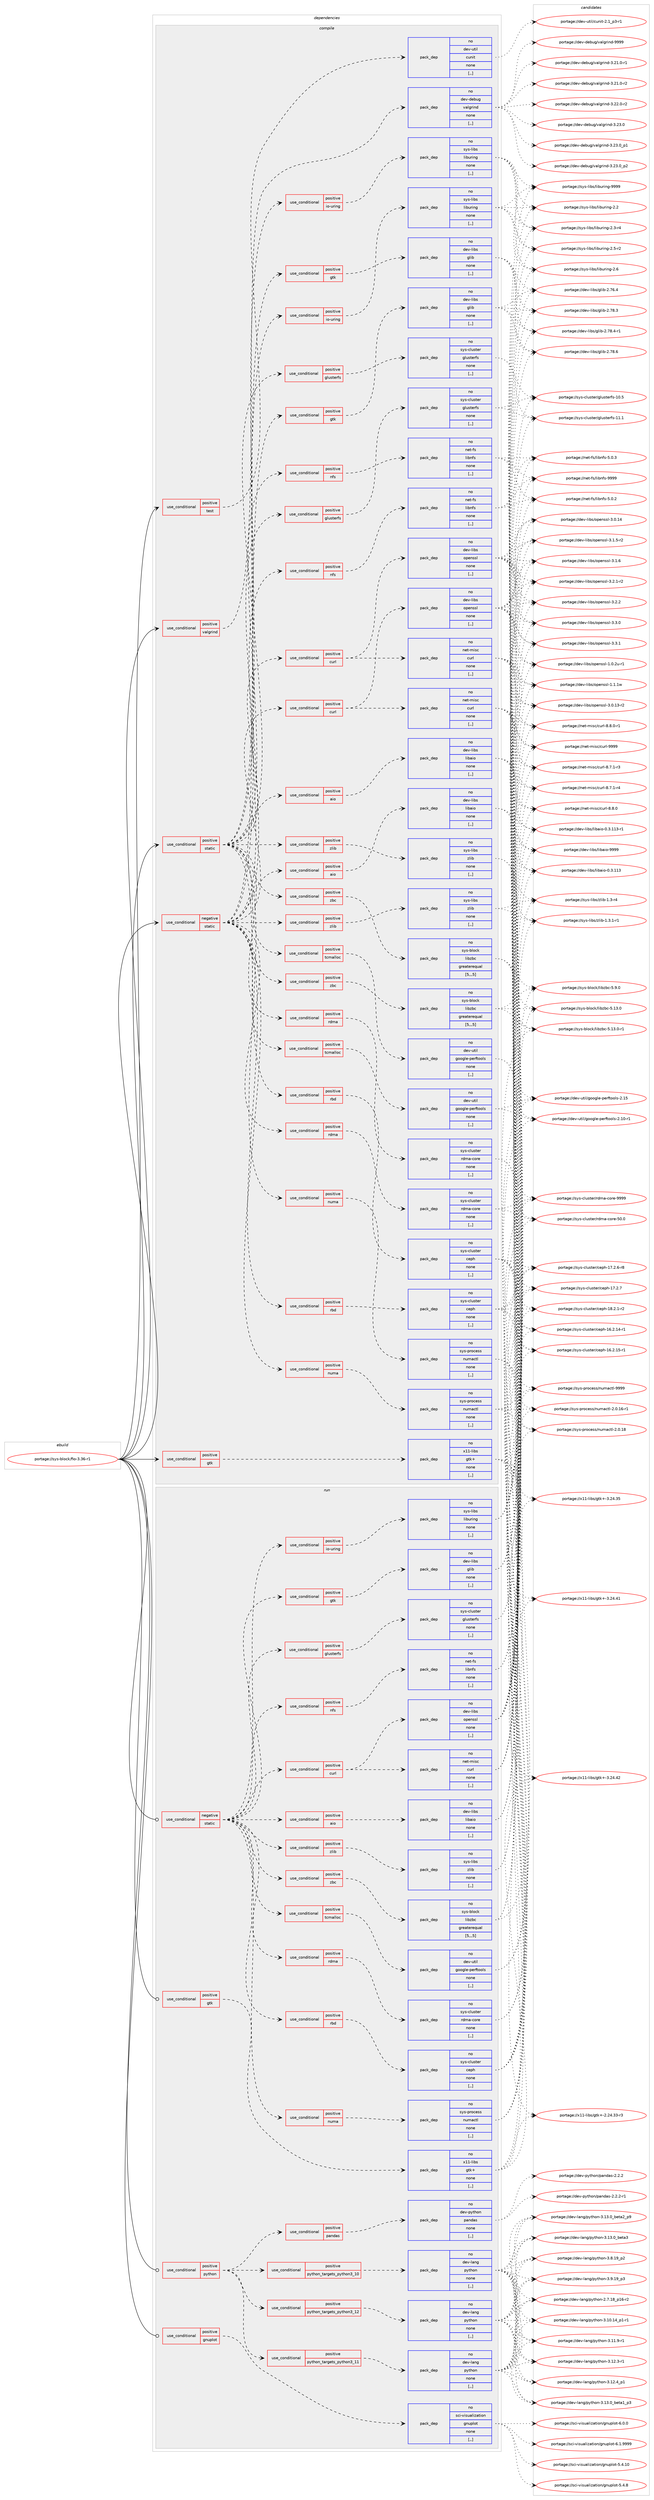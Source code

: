 digraph prolog {

# *************
# Graph options
# *************

newrank=true;
concentrate=true;
compound=true;
graph [rankdir=LR,fontname=Helvetica,fontsize=10,ranksep=1.5];#, ranksep=2.5, nodesep=0.2];
edge  [arrowhead=vee];
node  [fontname=Helvetica,fontsize=10];

# **********
# The ebuild
# **********

subgraph cluster_leftcol {
color=gray;
rank=same;
label=<<i>ebuild</i>>;
id [label="portage://sys-block/fio-3.36-r1", color=red, width=4, href="../sys-block/fio-3.36-r1.svg"];
}

# ****************
# The dependencies
# ****************

subgraph cluster_midcol {
color=gray;
label=<<i>dependencies</i>>;
subgraph cluster_compile {
fillcolor="#eeeeee";
style=filled;
label=<<i>compile</i>>;
subgraph cond110881 {
dependency418194 [label=<<TABLE BORDER="0" CELLBORDER="1" CELLSPACING="0" CELLPADDING="4"><TR><TD ROWSPAN="3" CELLPADDING="10">use_conditional</TD></TR><TR><TD>negative</TD></TR><TR><TD>static</TD></TR></TABLE>>, shape=none, color=red];
subgraph cond110882 {
dependency418195 [label=<<TABLE BORDER="0" CELLBORDER="1" CELLSPACING="0" CELLPADDING="4"><TR><TD ROWSPAN="3" CELLPADDING="10">use_conditional</TD></TR><TR><TD>positive</TD></TR><TR><TD>aio</TD></TR></TABLE>>, shape=none, color=red];
subgraph pack304444 {
dependency418196 [label=<<TABLE BORDER="0" CELLBORDER="1" CELLSPACING="0" CELLPADDING="4" WIDTH="220"><TR><TD ROWSPAN="6" CELLPADDING="30">pack_dep</TD></TR><TR><TD WIDTH="110">no</TD></TR><TR><TD>dev-libs</TD></TR><TR><TD>libaio</TD></TR><TR><TD>none</TD></TR><TR><TD>[,,]</TD></TR></TABLE>>, shape=none, color=blue];
}
dependency418195:e -> dependency418196:w [weight=20,style="dashed",arrowhead="vee"];
}
dependency418194:e -> dependency418195:w [weight=20,style="dashed",arrowhead="vee"];
subgraph cond110883 {
dependency418197 [label=<<TABLE BORDER="0" CELLBORDER="1" CELLSPACING="0" CELLPADDING="4"><TR><TD ROWSPAN="3" CELLPADDING="10">use_conditional</TD></TR><TR><TD>positive</TD></TR><TR><TD>curl</TD></TR></TABLE>>, shape=none, color=red];
subgraph pack304445 {
dependency418198 [label=<<TABLE BORDER="0" CELLBORDER="1" CELLSPACING="0" CELLPADDING="4" WIDTH="220"><TR><TD ROWSPAN="6" CELLPADDING="30">pack_dep</TD></TR><TR><TD WIDTH="110">no</TD></TR><TR><TD>net-misc</TD></TR><TR><TD>curl</TD></TR><TR><TD>none</TD></TR><TR><TD>[,,]</TD></TR></TABLE>>, shape=none, color=blue];
}
dependency418197:e -> dependency418198:w [weight=20,style="dashed",arrowhead="vee"];
subgraph pack304446 {
dependency418199 [label=<<TABLE BORDER="0" CELLBORDER="1" CELLSPACING="0" CELLPADDING="4" WIDTH="220"><TR><TD ROWSPAN="6" CELLPADDING="30">pack_dep</TD></TR><TR><TD WIDTH="110">no</TD></TR><TR><TD>dev-libs</TD></TR><TR><TD>openssl</TD></TR><TR><TD>none</TD></TR><TR><TD>[,,]</TD></TR></TABLE>>, shape=none, color=blue];
}
dependency418197:e -> dependency418199:w [weight=20,style="dashed",arrowhead="vee"];
}
dependency418194:e -> dependency418197:w [weight=20,style="dashed",arrowhead="vee"];
subgraph cond110884 {
dependency418200 [label=<<TABLE BORDER="0" CELLBORDER="1" CELLSPACING="0" CELLPADDING="4"><TR><TD ROWSPAN="3" CELLPADDING="10">use_conditional</TD></TR><TR><TD>positive</TD></TR><TR><TD>nfs</TD></TR></TABLE>>, shape=none, color=red];
subgraph pack304447 {
dependency418201 [label=<<TABLE BORDER="0" CELLBORDER="1" CELLSPACING="0" CELLPADDING="4" WIDTH="220"><TR><TD ROWSPAN="6" CELLPADDING="30">pack_dep</TD></TR><TR><TD WIDTH="110">no</TD></TR><TR><TD>net-fs</TD></TR><TR><TD>libnfs</TD></TR><TR><TD>none</TD></TR><TR><TD>[,,]</TD></TR></TABLE>>, shape=none, color=blue];
}
dependency418200:e -> dependency418201:w [weight=20,style="dashed",arrowhead="vee"];
}
dependency418194:e -> dependency418200:w [weight=20,style="dashed",arrowhead="vee"];
subgraph cond110885 {
dependency418202 [label=<<TABLE BORDER="0" CELLBORDER="1" CELLSPACING="0" CELLPADDING="4"><TR><TD ROWSPAN="3" CELLPADDING="10">use_conditional</TD></TR><TR><TD>positive</TD></TR><TR><TD>glusterfs</TD></TR></TABLE>>, shape=none, color=red];
subgraph pack304448 {
dependency418203 [label=<<TABLE BORDER="0" CELLBORDER="1" CELLSPACING="0" CELLPADDING="4" WIDTH="220"><TR><TD ROWSPAN="6" CELLPADDING="30">pack_dep</TD></TR><TR><TD WIDTH="110">no</TD></TR><TR><TD>sys-cluster</TD></TR><TR><TD>glusterfs</TD></TR><TR><TD>none</TD></TR><TR><TD>[,,]</TD></TR></TABLE>>, shape=none, color=blue];
}
dependency418202:e -> dependency418203:w [weight=20,style="dashed",arrowhead="vee"];
}
dependency418194:e -> dependency418202:w [weight=20,style="dashed",arrowhead="vee"];
subgraph cond110886 {
dependency418204 [label=<<TABLE BORDER="0" CELLBORDER="1" CELLSPACING="0" CELLPADDING="4"><TR><TD ROWSPAN="3" CELLPADDING="10">use_conditional</TD></TR><TR><TD>positive</TD></TR><TR><TD>gtk</TD></TR></TABLE>>, shape=none, color=red];
subgraph pack304449 {
dependency418205 [label=<<TABLE BORDER="0" CELLBORDER="1" CELLSPACING="0" CELLPADDING="4" WIDTH="220"><TR><TD ROWSPAN="6" CELLPADDING="30">pack_dep</TD></TR><TR><TD WIDTH="110">no</TD></TR><TR><TD>dev-libs</TD></TR><TR><TD>glib</TD></TR><TR><TD>none</TD></TR><TR><TD>[,,]</TD></TR></TABLE>>, shape=none, color=blue];
}
dependency418204:e -> dependency418205:w [weight=20,style="dashed",arrowhead="vee"];
}
dependency418194:e -> dependency418204:w [weight=20,style="dashed",arrowhead="vee"];
subgraph cond110887 {
dependency418206 [label=<<TABLE BORDER="0" CELLBORDER="1" CELLSPACING="0" CELLPADDING="4"><TR><TD ROWSPAN="3" CELLPADDING="10">use_conditional</TD></TR><TR><TD>positive</TD></TR><TR><TD>io-uring</TD></TR></TABLE>>, shape=none, color=red];
subgraph pack304450 {
dependency418207 [label=<<TABLE BORDER="0" CELLBORDER="1" CELLSPACING="0" CELLPADDING="4" WIDTH="220"><TR><TD ROWSPAN="6" CELLPADDING="30">pack_dep</TD></TR><TR><TD WIDTH="110">no</TD></TR><TR><TD>sys-libs</TD></TR><TR><TD>liburing</TD></TR><TR><TD>none</TD></TR><TR><TD>[,,]</TD></TR></TABLE>>, shape=none, color=blue];
}
dependency418206:e -> dependency418207:w [weight=20,style="dashed",arrowhead="vee"];
}
dependency418194:e -> dependency418206:w [weight=20,style="dashed",arrowhead="vee"];
subgraph cond110888 {
dependency418208 [label=<<TABLE BORDER="0" CELLBORDER="1" CELLSPACING="0" CELLPADDING="4"><TR><TD ROWSPAN="3" CELLPADDING="10">use_conditional</TD></TR><TR><TD>positive</TD></TR><TR><TD>numa</TD></TR></TABLE>>, shape=none, color=red];
subgraph pack304451 {
dependency418209 [label=<<TABLE BORDER="0" CELLBORDER="1" CELLSPACING="0" CELLPADDING="4" WIDTH="220"><TR><TD ROWSPAN="6" CELLPADDING="30">pack_dep</TD></TR><TR><TD WIDTH="110">no</TD></TR><TR><TD>sys-process</TD></TR><TR><TD>numactl</TD></TR><TR><TD>none</TD></TR><TR><TD>[,,]</TD></TR></TABLE>>, shape=none, color=blue];
}
dependency418208:e -> dependency418209:w [weight=20,style="dashed",arrowhead="vee"];
}
dependency418194:e -> dependency418208:w [weight=20,style="dashed",arrowhead="vee"];
subgraph cond110889 {
dependency418210 [label=<<TABLE BORDER="0" CELLBORDER="1" CELLSPACING="0" CELLPADDING="4"><TR><TD ROWSPAN="3" CELLPADDING="10">use_conditional</TD></TR><TR><TD>positive</TD></TR><TR><TD>rbd</TD></TR></TABLE>>, shape=none, color=red];
subgraph pack304452 {
dependency418211 [label=<<TABLE BORDER="0" CELLBORDER="1" CELLSPACING="0" CELLPADDING="4" WIDTH="220"><TR><TD ROWSPAN="6" CELLPADDING="30">pack_dep</TD></TR><TR><TD WIDTH="110">no</TD></TR><TR><TD>sys-cluster</TD></TR><TR><TD>ceph</TD></TR><TR><TD>none</TD></TR><TR><TD>[,,]</TD></TR></TABLE>>, shape=none, color=blue];
}
dependency418210:e -> dependency418211:w [weight=20,style="dashed",arrowhead="vee"];
}
dependency418194:e -> dependency418210:w [weight=20,style="dashed",arrowhead="vee"];
subgraph cond110890 {
dependency418212 [label=<<TABLE BORDER="0" CELLBORDER="1" CELLSPACING="0" CELLPADDING="4"><TR><TD ROWSPAN="3" CELLPADDING="10">use_conditional</TD></TR><TR><TD>positive</TD></TR><TR><TD>rdma</TD></TR></TABLE>>, shape=none, color=red];
subgraph pack304453 {
dependency418213 [label=<<TABLE BORDER="0" CELLBORDER="1" CELLSPACING="0" CELLPADDING="4" WIDTH="220"><TR><TD ROWSPAN="6" CELLPADDING="30">pack_dep</TD></TR><TR><TD WIDTH="110">no</TD></TR><TR><TD>sys-cluster</TD></TR><TR><TD>rdma-core</TD></TR><TR><TD>none</TD></TR><TR><TD>[,,]</TD></TR></TABLE>>, shape=none, color=blue];
}
dependency418212:e -> dependency418213:w [weight=20,style="dashed",arrowhead="vee"];
}
dependency418194:e -> dependency418212:w [weight=20,style="dashed",arrowhead="vee"];
subgraph cond110891 {
dependency418214 [label=<<TABLE BORDER="0" CELLBORDER="1" CELLSPACING="0" CELLPADDING="4"><TR><TD ROWSPAN="3" CELLPADDING="10">use_conditional</TD></TR><TR><TD>positive</TD></TR><TR><TD>tcmalloc</TD></TR></TABLE>>, shape=none, color=red];
subgraph pack304454 {
dependency418215 [label=<<TABLE BORDER="0" CELLBORDER="1" CELLSPACING="0" CELLPADDING="4" WIDTH="220"><TR><TD ROWSPAN="6" CELLPADDING="30">pack_dep</TD></TR><TR><TD WIDTH="110">no</TD></TR><TR><TD>dev-util</TD></TR><TR><TD>google-perftools</TD></TR><TR><TD>none</TD></TR><TR><TD>[,,]</TD></TR></TABLE>>, shape=none, color=blue];
}
dependency418214:e -> dependency418215:w [weight=20,style="dashed",arrowhead="vee"];
}
dependency418194:e -> dependency418214:w [weight=20,style="dashed",arrowhead="vee"];
subgraph cond110892 {
dependency418216 [label=<<TABLE BORDER="0" CELLBORDER="1" CELLSPACING="0" CELLPADDING="4"><TR><TD ROWSPAN="3" CELLPADDING="10">use_conditional</TD></TR><TR><TD>positive</TD></TR><TR><TD>zbc</TD></TR></TABLE>>, shape=none, color=red];
subgraph pack304455 {
dependency418217 [label=<<TABLE BORDER="0" CELLBORDER="1" CELLSPACING="0" CELLPADDING="4" WIDTH="220"><TR><TD ROWSPAN="6" CELLPADDING="30">pack_dep</TD></TR><TR><TD WIDTH="110">no</TD></TR><TR><TD>sys-block</TD></TR><TR><TD>libzbc</TD></TR><TR><TD>greaterequal</TD></TR><TR><TD>[5,,,5]</TD></TR></TABLE>>, shape=none, color=blue];
}
dependency418216:e -> dependency418217:w [weight=20,style="dashed",arrowhead="vee"];
}
dependency418194:e -> dependency418216:w [weight=20,style="dashed",arrowhead="vee"];
subgraph cond110893 {
dependency418218 [label=<<TABLE BORDER="0" CELLBORDER="1" CELLSPACING="0" CELLPADDING="4"><TR><TD ROWSPAN="3" CELLPADDING="10">use_conditional</TD></TR><TR><TD>positive</TD></TR><TR><TD>zlib</TD></TR></TABLE>>, shape=none, color=red];
subgraph pack304456 {
dependency418219 [label=<<TABLE BORDER="0" CELLBORDER="1" CELLSPACING="0" CELLPADDING="4" WIDTH="220"><TR><TD ROWSPAN="6" CELLPADDING="30">pack_dep</TD></TR><TR><TD WIDTH="110">no</TD></TR><TR><TD>sys-libs</TD></TR><TR><TD>zlib</TD></TR><TR><TD>none</TD></TR><TR><TD>[,,]</TD></TR></TABLE>>, shape=none, color=blue];
}
dependency418218:e -> dependency418219:w [weight=20,style="dashed",arrowhead="vee"];
}
dependency418194:e -> dependency418218:w [weight=20,style="dashed",arrowhead="vee"];
}
id:e -> dependency418194:w [weight=20,style="solid",arrowhead="vee"];
subgraph cond110894 {
dependency418220 [label=<<TABLE BORDER="0" CELLBORDER="1" CELLSPACING="0" CELLPADDING="4"><TR><TD ROWSPAN="3" CELLPADDING="10">use_conditional</TD></TR><TR><TD>positive</TD></TR><TR><TD>gtk</TD></TR></TABLE>>, shape=none, color=red];
subgraph pack304457 {
dependency418221 [label=<<TABLE BORDER="0" CELLBORDER="1" CELLSPACING="0" CELLPADDING="4" WIDTH="220"><TR><TD ROWSPAN="6" CELLPADDING="30">pack_dep</TD></TR><TR><TD WIDTH="110">no</TD></TR><TR><TD>x11-libs</TD></TR><TR><TD>gtk+</TD></TR><TR><TD>none</TD></TR><TR><TD>[,,]</TD></TR></TABLE>>, shape=none, color=blue];
}
dependency418220:e -> dependency418221:w [weight=20,style="dashed",arrowhead="vee"];
}
id:e -> dependency418220:w [weight=20,style="solid",arrowhead="vee"];
subgraph cond110895 {
dependency418222 [label=<<TABLE BORDER="0" CELLBORDER="1" CELLSPACING="0" CELLPADDING="4"><TR><TD ROWSPAN="3" CELLPADDING="10">use_conditional</TD></TR><TR><TD>positive</TD></TR><TR><TD>static</TD></TR></TABLE>>, shape=none, color=red];
subgraph cond110896 {
dependency418223 [label=<<TABLE BORDER="0" CELLBORDER="1" CELLSPACING="0" CELLPADDING="4"><TR><TD ROWSPAN="3" CELLPADDING="10">use_conditional</TD></TR><TR><TD>positive</TD></TR><TR><TD>aio</TD></TR></TABLE>>, shape=none, color=red];
subgraph pack304458 {
dependency418224 [label=<<TABLE BORDER="0" CELLBORDER="1" CELLSPACING="0" CELLPADDING="4" WIDTH="220"><TR><TD ROWSPAN="6" CELLPADDING="30">pack_dep</TD></TR><TR><TD WIDTH="110">no</TD></TR><TR><TD>dev-libs</TD></TR><TR><TD>libaio</TD></TR><TR><TD>none</TD></TR><TR><TD>[,,]</TD></TR></TABLE>>, shape=none, color=blue];
}
dependency418223:e -> dependency418224:w [weight=20,style="dashed",arrowhead="vee"];
}
dependency418222:e -> dependency418223:w [weight=20,style="dashed",arrowhead="vee"];
subgraph cond110897 {
dependency418225 [label=<<TABLE BORDER="0" CELLBORDER="1" CELLSPACING="0" CELLPADDING="4"><TR><TD ROWSPAN="3" CELLPADDING="10">use_conditional</TD></TR><TR><TD>positive</TD></TR><TR><TD>curl</TD></TR></TABLE>>, shape=none, color=red];
subgraph pack304459 {
dependency418226 [label=<<TABLE BORDER="0" CELLBORDER="1" CELLSPACING="0" CELLPADDING="4" WIDTH="220"><TR><TD ROWSPAN="6" CELLPADDING="30">pack_dep</TD></TR><TR><TD WIDTH="110">no</TD></TR><TR><TD>net-misc</TD></TR><TR><TD>curl</TD></TR><TR><TD>none</TD></TR><TR><TD>[,,]</TD></TR></TABLE>>, shape=none, color=blue];
}
dependency418225:e -> dependency418226:w [weight=20,style="dashed",arrowhead="vee"];
subgraph pack304460 {
dependency418227 [label=<<TABLE BORDER="0" CELLBORDER="1" CELLSPACING="0" CELLPADDING="4" WIDTH="220"><TR><TD ROWSPAN="6" CELLPADDING="30">pack_dep</TD></TR><TR><TD WIDTH="110">no</TD></TR><TR><TD>dev-libs</TD></TR><TR><TD>openssl</TD></TR><TR><TD>none</TD></TR><TR><TD>[,,]</TD></TR></TABLE>>, shape=none, color=blue];
}
dependency418225:e -> dependency418227:w [weight=20,style="dashed",arrowhead="vee"];
}
dependency418222:e -> dependency418225:w [weight=20,style="dashed",arrowhead="vee"];
subgraph cond110898 {
dependency418228 [label=<<TABLE BORDER="0" CELLBORDER="1" CELLSPACING="0" CELLPADDING="4"><TR><TD ROWSPAN="3" CELLPADDING="10">use_conditional</TD></TR><TR><TD>positive</TD></TR><TR><TD>nfs</TD></TR></TABLE>>, shape=none, color=red];
subgraph pack304461 {
dependency418229 [label=<<TABLE BORDER="0" CELLBORDER="1" CELLSPACING="0" CELLPADDING="4" WIDTH="220"><TR><TD ROWSPAN="6" CELLPADDING="30">pack_dep</TD></TR><TR><TD WIDTH="110">no</TD></TR><TR><TD>net-fs</TD></TR><TR><TD>libnfs</TD></TR><TR><TD>none</TD></TR><TR><TD>[,,]</TD></TR></TABLE>>, shape=none, color=blue];
}
dependency418228:e -> dependency418229:w [weight=20,style="dashed",arrowhead="vee"];
}
dependency418222:e -> dependency418228:w [weight=20,style="dashed",arrowhead="vee"];
subgraph cond110899 {
dependency418230 [label=<<TABLE BORDER="0" CELLBORDER="1" CELLSPACING="0" CELLPADDING="4"><TR><TD ROWSPAN="3" CELLPADDING="10">use_conditional</TD></TR><TR><TD>positive</TD></TR><TR><TD>glusterfs</TD></TR></TABLE>>, shape=none, color=red];
subgraph pack304462 {
dependency418231 [label=<<TABLE BORDER="0" CELLBORDER="1" CELLSPACING="0" CELLPADDING="4" WIDTH="220"><TR><TD ROWSPAN="6" CELLPADDING="30">pack_dep</TD></TR><TR><TD WIDTH="110">no</TD></TR><TR><TD>sys-cluster</TD></TR><TR><TD>glusterfs</TD></TR><TR><TD>none</TD></TR><TR><TD>[,,]</TD></TR></TABLE>>, shape=none, color=blue];
}
dependency418230:e -> dependency418231:w [weight=20,style="dashed",arrowhead="vee"];
}
dependency418222:e -> dependency418230:w [weight=20,style="dashed",arrowhead="vee"];
subgraph cond110900 {
dependency418232 [label=<<TABLE BORDER="0" CELLBORDER="1" CELLSPACING="0" CELLPADDING="4"><TR><TD ROWSPAN="3" CELLPADDING="10">use_conditional</TD></TR><TR><TD>positive</TD></TR><TR><TD>gtk</TD></TR></TABLE>>, shape=none, color=red];
subgraph pack304463 {
dependency418233 [label=<<TABLE BORDER="0" CELLBORDER="1" CELLSPACING="0" CELLPADDING="4" WIDTH="220"><TR><TD ROWSPAN="6" CELLPADDING="30">pack_dep</TD></TR><TR><TD WIDTH="110">no</TD></TR><TR><TD>dev-libs</TD></TR><TR><TD>glib</TD></TR><TR><TD>none</TD></TR><TR><TD>[,,]</TD></TR></TABLE>>, shape=none, color=blue];
}
dependency418232:e -> dependency418233:w [weight=20,style="dashed",arrowhead="vee"];
}
dependency418222:e -> dependency418232:w [weight=20,style="dashed",arrowhead="vee"];
subgraph cond110901 {
dependency418234 [label=<<TABLE BORDER="0" CELLBORDER="1" CELLSPACING="0" CELLPADDING="4"><TR><TD ROWSPAN="3" CELLPADDING="10">use_conditional</TD></TR><TR><TD>positive</TD></TR><TR><TD>io-uring</TD></TR></TABLE>>, shape=none, color=red];
subgraph pack304464 {
dependency418235 [label=<<TABLE BORDER="0" CELLBORDER="1" CELLSPACING="0" CELLPADDING="4" WIDTH="220"><TR><TD ROWSPAN="6" CELLPADDING="30">pack_dep</TD></TR><TR><TD WIDTH="110">no</TD></TR><TR><TD>sys-libs</TD></TR><TR><TD>liburing</TD></TR><TR><TD>none</TD></TR><TR><TD>[,,]</TD></TR></TABLE>>, shape=none, color=blue];
}
dependency418234:e -> dependency418235:w [weight=20,style="dashed",arrowhead="vee"];
}
dependency418222:e -> dependency418234:w [weight=20,style="dashed",arrowhead="vee"];
subgraph cond110902 {
dependency418236 [label=<<TABLE BORDER="0" CELLBORDER="1" CELLSPACING="0" CELLPADDING="4"><TR><TD ROWSPAN="3" CELLPADDING="10">use_conditional</TD></TR><TR><TD>positive</TD></TR><TR><TD>numa</TD></TR></TABLE>>, shape=none, color=red];
subgraph pack304465 {
dependency418237 [label=<<TABLE BORDER="0" CELLBORDER="1" CELLSPACING="0" CELLPADDING="4" WIDTH="220"><TR><TD ROWSPAN="6" CELLPADDING="30">pack_dep</TD></TR><TR><TD WIDTH="110">no</TD></TR><TR><TD>sys-process</TD></TR><TR><TD>numactl</TD></TR><TR><TD>none</TD></TR><TR><TD>[,,]</TD></TR></TABLE>>, shape=none, color=blue];
}
dependency418236:e -> dependency418237:w [weight=20,style="dashed",arrowhead="vee"];
}
dependency418222:e -> dependency418236:w [weight=20,style="dashed",arrowhead="vee"];
subgraph cond110903 {
dependency418238 [label=<<TABLE BORDER="0" CELLBORDER="1" CELLSPACING="0" CELLPADDING="4"><TR><TD ROWSPAN="3" CELLPADDING="10">use_conditional</TD></TR><TR><TD>positive</TD></TR><TR><TD>rbd</TD></TR></TABLE>>, shape=none, color=red];
subgraph pack304466 {
dependency418239 [label=<<TABLE BORDER="0" CELLBORDER="1" CELLSPACING="0" CELLPADDING="4" WIDTH="220"><TR><TD ROWSPAN="6" CELLPADDING="30">pack_dep</TD></TR><TR><TD WIDTH="110">no</TD></TR><TR><TD>sys-cluster</TD></TR><TR><TD>ceph</TD></TR><TR><TD>none</TD></TR><TR><TD>[,,]</TD></TR></TABLE>>, shape=none, color=blue];
}
dependency418238:e -> dependency418239:w [weight=20,style="dashed",arrowhead="vee"];
}
dependency418222:e -> dependency418238:w [weight=20,style="dashed",arrowhead="vee"];
subgraph cond110904 {
dependency418240 [label=<<TABLE BORDER="0" CELLBORDER="1" CELLSPACING="0" CELLPADDING="4"><TR><TD ROWSPAN="3" CELLPADDING="10">use_conditional</TD></TR><TR><TD>positive</TD></TR><TR><TD>rdma</TD></TR></TABLE>>, shape=none, color=red];
subgraph pack304467 {
dependency418241 [label=<<TABLE BORDER="0" CELLBORDER="1" CELLSPACING="0" CELLPADDING="4" WIDTH="220"><TR><TD ROWSPAN="6" CELLPADDING="30">pack_dep</TD></TR><TR><TD WIDTH="110">no</TD></TR><TR><TD>sys-cluster</TD></TR><TR><TD>rdma-core</TD></TR><TR><TD>none</TD></TR><TR><TD>[,,]</TD></TR></TABLE>>, shape=none, color=blue];
}
dependency418240:e -> dependency418241:w [weight=20,style="dashed",arrowhead="vee"];
}
dependency418222:e -> dependency418240:w [weight=20,style="dashed",arrowhead="vee"];
subgraph cond110905 {
dependency418242 [label=<<TABLE BORDER="0" CELLBORDER="1" CELLSPACING="0" CELLPADDING="4"><TR><TD ROWSPAN="3" CELLPADDING="10">use_conditional</TD></TR><TR><TD>positive</TD></TR><TR><TD>tcmalloc</TD></TR></TABLE>>, shape=none, color=red];
subgraph pack304468 {
dependency418243 [label=<<TABLE BORDER="0" CELLBORDER="1" CELLSPACING="0" CELLPADDING="4" WIDTH="220"><TR><TD ROWSPAN="6" CELLPADDING="30">pack_dep</TD></TR><TR><TD WIDTH="110">no</TD></TR><TR><TD>dev-util</TD></TR><TR><TD>google-perftools</TD></TR><TR><TD>none</TD></TR><TR><TD>[,,]</TD></TR></TABLE>>, shape=none, color=blue];
}
dependency418242:e -> dependency418243:w [weight=20,style="dashed",arrowhead="vee"];
}
dependency418222:e -> dependency418242:w [weight=20,style="dashed",arrowhead="vee"];
subgraph cond110906 {
dependency418244 [label=<<TABLE BORDER="0" CELLBORDER="1" CELLSPACING="0" CELLPADDING="4"><TR><TD ROWSPAN="3" CELLPADDING="10">use_conditional</TD></TR><TR><TD>positive</TD></TR><TR><TD>zbc</TD></TR></TABLE>>, shape=none, color=red];
subgraph pack304469 {
dependency418245 [label=<<TABLE BORDER="0" CELLBORDER="1" CELLSPACING="0" CELLPADDING="4" WIDTH="220"><TR><TD ROWSPAN="6" CELLPADDING="30">pack_dep</TD></TR><TR><TD WIDTH="110">no</TD></TR><TR><TD>sys-block</TD></TR><TR><TD>libzbc</TD></TR><TR><TD>greaterequal</TD></TR><TR><TD>[5,,,5]</TD></TR></TABLE>>, shape=none, color=blue];
}
dependency418244:e -> dependency418245:w [weight=20,style="dashed",arrowhead="vee"];
}
dependency418222:e -> dependency418244:w [weight=20,style="dashed",arrowhead="vee"];
subgraph cond110907 {
dependency418246 [label=<<TABLE BORDER="0" CELLBORDER="1" CELLSPACING="0" CELLPADDING="4"><TR><TD ROWSPAN="3" CELLPADDING="10">use_conditional</TD></TR><TR><TD>positive</TD></TR><TR><TD>zlib</TD></TR></TABLE>>, shape=none, color=red];
subgraph pack304470 {
dependency418247 [label=<<TABLE BORDER="0" CELLBORDER="1" CELLSPACING="0" CELLPADDING="4" WIDTH="220"><TR><TD ROWSPAN="6" CELLPADDING="30">pack_dep</TD></TR><TR><TD WIDTH="110">no</TD></TR><TR><TD>sys-libs</TD></TR><TR><TD>zlib</TD></TR><TR><TD>none</TD></TR><TR><TD>[,,]</TD></TR></TABLE>>, shape=none, color=blue];
}
dependency418246:e -> dependency418247:w [weight=20,style="dashed",arrowhead="vee"];
}
dependency418222:e -> dependency418246:w [weight=20,style="dashed",arrowhead="vee"];
}
id:e -> dependency418222:w [weight=20,style="solid",arrowhead="vee"];
subgraph cond110908 {
dependency418248 [label=<<TABLE BORDER="0" CELLBORDER="1" CELLSPACING="0" CELLPADDING="4"><TR><TD ROWSPAN="3" CELLPADDING="10">use_conditional</TD></TR><TR><TD>positive</TD></TR><TR><TD>test</TD></TR></TABLE>>, shape=none, color=red];
subgraph pack304471 {
dependency418249 [label=<<TABLE BORDER="0" CELLBORDER="1" CELLSPACING="0" CELLPADDING="4" WIDTH="220"><TR><TD ROWSPAN="6" CELLPADDING="30">pack_dep</TD></TR><TR><TD WIDTH="110">no</TD></TR><TR><TD>dev-util</TD></TR><TR><TD>cunit</TD></TR><TR><TD>none</TD></TR><TR><TD>[,,]</TD></TR></TABLE>>, shape=none, color=blue];
}
dependency418248:e -> dependency418249:w [weight=20,style="dashed",arrowhead="vee"];
}
id:e -> dependency418248:w [weight=20,style="solid",arrowhead="vee"];
subgraph cond110909 {
dependency418250 [label=<<TABLE BORDER="0" CELLBORDER="1" CELLSPACING="0" CELLPADDING="4"><TR><TD ROWSPAN="3" CELLPADDING="10">use_conditional</TD></TR><TR><TD>positive</TD></TR><TR><TD>valgrind</TD></TR></TABLE>>, shape=none, color=red];
subgraph pack304472 {
dependency418251 [label=<<TABLE BORDER="0" CELLBORDER="1" CELLSPACING="0" CELLPADDING="4" WIDTH="220"><TR><TD ROWSPAN="6" CELLPADDING="30">pack_dep</TD></TR><TR><TD WIDTH="110">no</TD></TR><TR><TD>dev-debug</TD></TR><TR><TD>valgrind</TD></TR><TR><TD>none</TD></TR><TR><TD>[,,]</TD></TR></TABLE>>, shape=none, color=blue];
}
dependency418250:e -> dependency418251:w [weight=20,style="dashed",arrowhead="vee"];
}
id:e -> dependency418250:w [weight=20,style="solid",arrowhead="vee"];
}
subgraph cluster_compileandrun {
fillcolor="#eeeeee";
style=filled;
label=<<i>compile and run</i>>;
}
subgraph cluster_run {
fillcolor="#eeeeee";
style=filled;
label=<<i>run</i>>;
subgraph cond110910 {
dependency418252 [label=<<TABLE BORDER="0" CELLBORDER="1" CELLSPACING="0" CELLPADDING="4"><TR><TD ROWSPAN="3" CELLPADDING="10">use_conditional</TD></TR><TR><TD>negative</TD></TR><TR><TD>static</TD></TR></TABLE>>, shape=none, color=red];
subgraph cond110911 {
dependency418253 [label=<<TABLE BORDER="0" CELLBORDER="1" CELLSPACING="0" CELLPADDING="4"><TR><TD ROWSPAN="3" CELLPADDING="10">use_conditional</TD></TR><TR><TD>positive</TD></TR><TR><TD>aio</TD></TR></TABLE>>, shape=none, color=red];
subgraph pack304473 {
dependency418254 [label=<<TABLE BORDER="0" CELLBORDER="1" CELLSPACING="0" CELLPADDING="4" WIDTH="220"><TR><TD ROWSPAN="6" CELLPADDING="30">pack_dep</TD></TR><TR><TD WIDTH="110">no</TD></TR><TR><TD>dev-libs</TD></TR><TR><TD>libaio</TD></TR><TR><TD>none</TD></TR><TR><TD>[,,]</TD></TR></TABLE>>, shape=none, color=blue];
}
dependency418253:e -> dependency418254:w [weight=20,style="dashed",arrowhead="vee"];
}
dependency418252:e -> dependency418253:w [weight=20,style="dashed",arrowhead="vee"];
subgraph cond110912 {
dependency418255 [label=<<TABLE BORDER="0" CELLBORDER="1" CELLSPACING="0" CELLPADDING="4"><TR><TD ROWSPAN="3" CELLPADDING="10">use_conditional</TD></TR><TR><TD>positive</TD></TR><TR><TD>curl</TD></TR></TABLE>>, shape=none, color=red];
subgraph pack304474 {
dependency418256 [label=<<TABLE BORDER="0" CELLBORDER="1" CELLSPACING="0" CELLPADDING="4" WIDTH="220"><TR><TD ROWSPAN="6" CELLPADDING="30">pack_dep</TD></TR><TR><TD WIDTH="110">no</TD></TR><TR><TD>net-misc</TD></TR><TR><TD>curl</TD></TR><TR><TD>none</TD></TR><TR><TD>[,,]</TD></TR></TABLE>>, shape=none, color=blue];
}
dependency418255:e -> dependency418256:w [weight=20,style="dashed",arrowhead="vee"];
subgraph pack304475 {
dependency418257 [label=<<TABLE BORDER="0" CELLBORDER="1" CELLSPACING="0" CELLPADDING="4" WIDTH="220"><TR><TD ROWSPAN="6" CELLPADDING="30">pack_dep</TD></TR><TR><TD WIDTH="110">no</TD></TR><TR><TD>dev-libs</TD></TR><TR><TD>openssl</TD></TR><TR><TD>none</TD></TR><TR><TD>[,,]</TD></TR></TABLE>>, shape=none, color=blue];
}
dependency418255:e -> dependency418257:w [weight=20,style="dashed",arrowhead="vee"];
}
dependency418252:e -> dependency418255:w [weight=20,style="dashed",arrowhead="vee"];
subgraph cond110913 {
dependency418258 [label=<<TABLE BORDER="0" CELLBORDER="1" CELLSPACING="0" CELLPADDING="4"><TR><TD ROWSPAN="3" CELLPADDING="10">use_conditional</TD></TR><TR><TD>positive</TD></TR><TR><TD>nfs</TD></TR></TABLE>>, shape=none, color=red];
subgraph pack304476 {
dependency418259 [label=<<TABLE BORDER="0" CELLBORDER="1" CELLSPACING="0" CELLPADDING="4" WIDTH="220"><TR><TD ROWSPAN="6" CELLPADDING="30">pack_dep</TD></TR><TR><TD WIDTH="110">no</TD></TR><TR><TD>net-fs</TD></TR><TR><TD>libnfs</TD></TR><TR><TD>none</TD></TR><TR><TD>[,,]</TD></TR></TABLE>>, shape=none, color=blue];
}
dependency418258:e -> dependency418259:w [weight=20,style="dashed",arrowhead="vee"];
}
dependency418252:e -> dependency418258:w [weight=20,style="dashed",arrowhead="vee"];
subgraph cond110914 {
dependency418260 [label=<<TABLE BORDER="0" CELLBORDER="1" CELLSPACING="0" CELLPADDING="4"><TR><TD ROWSPAN="3" CELLPADDING="10">use_conditional</TD></TR><TR><TD>positive</TD></TR><TR><TD>glusterfs</TD></TR></TABLE>>, shape=none, color=red];
subgraph pack304477 {
dependency418261 [label=<<TABLE BORDER="0" CELLBORDER="1" CELLSPACING="0" CELLPADDING="4" WIDTH="220"><TR><TD ROWSPAN="6" CELLPADDING="30">pack_dep</TD></TR><TR><TD WIDTH="110">no</TD></TR><TR><TD>sys-cluster</TD></TR><TR><TD>glusterfs</TD></TR><TR><TD>none</TD></TR><TR><TD>[,,]</TD></TR></TABLE>>, shape=none, color=blue];
}
dependency418260:e -> dependency418261:w [weight=20,style="dashed",arrowhead="vee"];
}
dependency418252:e -> dependency418260:w [weight=20,style="dashed",arrowhead="vee"];
subgraph cond110915 {
dependency418262 [label=<<TABLE BORDER="0" CELLBORDER="1" CELLSPACING="0" CELLPADDING="4"><TR><TD ROWSPAN="3" CELLPADDING="10">use_conditional</TD></TR><TR><TD>positive</TD></TR><TR><TD>gtk</TD></TR></TABLE>>, shape=none, color=red];
subgraph pack304478 {
dependency418263 [label=<<TABLE BORDER="0" CELLBORDER="1" CELLSPACING="0" CELLPADDING="4" WIDTH="220"><TR><TD ROWSPAN="6" CELLPADDING="30">pack_dep</TD></TR><TR><TD WIDTH="110">no</TD></TR><TR><TD>dev-libs</TD></TR><TR><TD>glib</TD></TR><TR><TD>none</TD></TR><TR><TD>[,,]</TD></TR></TABLE>>, shape=none, color=blue];
}
dependency418262:e -> dependency418263:w [weight=20,style="dashed",arrowhead="vee"];
}
dependency418252:e -> dependency418262:w [weight=20,style="dashed",arrowhead="vee"];
subgraph cond110916 {
dependency418264 [label=<<TABLE BORDER="0" CELLBORDER="1" CELLSPACING="0" CELLPADDING="4"><TR><TD ROWSPAN="3" CELLPADDING="10">use_conditional</TD></TR><TR><TD>positive</TD></TR><TR><TD>io-uring</TD></TR></TABLE>>, shape=none, color=red];
subgraph pack304479 {
dependency418265 [label=<<TABLE BORDER="0" CELLBORDER="1" CELLSPACING="0" CELLPADDING="4" WIDTH="220"><TR><TD ROWSPAN="6" CELLPADDING="30">pack_dep</TD></TR><TR><TD WIDTH="110">no</TD></TR><TR><TD>sys-libs</TD></TR><TR><TD>liburing</TD></TR><TR><TD>none</TD></TR><TR><TD>[,,]</TD></TR></TABLE>>, shape=none, color=blue];
}
dependency418264:e -> dependency418265:w [weight=20,style="dashed",arrowhead="vee"];
}
dependency418252:e -> dependency418264:w [weight=20,style="dashed",arrowhead="vee"];
subgraph cond110917 {
dependency418266 [label=<<TABLE BORDER="0" CELLBORDER="1" CELLSPACING="0" CELLPADDING="4"><TR><TD ROWSPAN="3" CELLPADDING="10">use_conditional</TD></TR><TR><TD>positive</TD></TR><TR><TD>numa</TD></TR></TABLE>>, shape=none, color=red];
subgraph pack304480 {
dependency418267 [label=<<TABLE BORDER="0" CELLBORDER="1" CELLSPACING="0" CELLPADDING="4" WIDTH="220"><TR><TD ROWSPAN="6" CELLPADDING="30">pack_dep</TD></TR><TR><TD WIDTH="110">no</TD></TR><TR><TD>sys-process</TD></TR><TR><TD>numactl</TD></TR><TR><TD>none</TD></TR><TR><TD>[,,]</TD></TR></TABLE>>, shape=none, color=blue];
}
dependency418266:e -> dependency418267:w [weight=20,style="dashed",arrowhead="vee"];
}
dependency418252:e -> dependency418266:w [weight=20,style="dashed",arrowhead="vee"];
subgraph cond110918 {
dependency418268 [label=<<TABLE BORDER="0" CELLBORDER="1" CELLSPACING="0" CELLPADDING="4"><TR><TD ROWSPAN="3" CELLPADDING="10">use_conditional</TD></TR><TR><TD>positive</TD></TR><TR><TD>rbd</TD></TR></TABLE>>, shape=none, color=red];
subgraph pack304481 {
dependency418269 [label=<<TABLE BORDER="0" CELLBORDER="1" CELLSPACING="0" CELLPADDING="4" WIDTH="220"><TR><TD ROWSPAN="6" CELLPADDING="30">pack_dep</TD></TR><TR><TD WIDTH="110">no</TD></TR><TR><TD>sys-cluster</TD></TR><TR><TD>ceph</TD></TR><TR><TD>none</TD></TR><TR><TD>[,,]</TD></TR></TABLE>>, shape=none, color=blue];
}
dependency418268:e -> dependency418269:w [weight=20,style="dashed",arrowhead="vee"];
}
dependency418252:e -> dependency418268:w [weight=20,style="dashed",arrowhead="vee"];
subgraph cond110919 {
dependency418270 [label=<<TABLE BORDER="0" CELLBORDER="1" CELLSPACING="0" CELLPADDING="4"><TR><TD ROWSPAN="3" CELLPADDING="10">use_conditional</TD></TR><TR><TD>positive</TD></TR><TR><TD>rdma</TD></TR></TABLE>>, shape=none, color=red];
subgraph pack304482 {
dependency418271 [label=<<TABLE BORDER="0" CELLBORDER="1" CELLSPACING="0" CELLPADDING="4" WIDTH="220"><TR><TD ROWSPAN="6" CELLPADDING="30">pack_dep</TD></TR><TR><TD WIDTH="110">no</TD></TR><TR><TD>sys-cluster</TD></TR><TR><TD>rdma-core</TD></TR><TR><TD>none</TD></TR><TR><TD>[,,]</TD></TR></TABLE>>, shape=none, color=blue];
}
dependency418270:e -> dependency418271:w [weight=20,style="dashed",arrowhead="vee"];
}
dependency418252:e -> dependency418270:w [weight=20,style="dashed",arrowhead="vee"];
subgraph cond110920 {
dependency418272 [label=<<TABLE BORDER="0" CELLBORDER="1" CELLSPACING="0" CELLPADDING="4"><TR><TD ROWSPAN="3" CELLPADDING="10">use_conditional</TD></TR><TR><TD>positive</TD></TR><TR><TD>tcmalloc</TD></TR></TABLE>>, shape=none, color=red];
subgraph pack304483 {
dependency418273 [label=<<TABLE BORDER="0" CELLBORDER="1" CELLSPACING="0" CELLPADDING="4" WIDTH="220"><TR><TD ROWSPAN="6" CELLPADDING="30">pack_dep</TD></TR><TR><TD WIDTH="110">no</TD></TR><TR><TD>dev-util</TD></TR><TR><TD>google-perftools</TD></TR><TR><TD>none</TD></TR><TR><TD>[,,]</TD></TR></TABLE>>, shape=none, color=blue];
}
dependency418272:e -> dependency418273:w [weight=20,style="dashed",arrowhead="vee"];
}
dependency418252:e -> dependency418272:w [weight=20,style="dashed",arrowhead="vee"];
subgraph cond110921 {
dependency418274 [label=<<TABLE BORDER="0" CELLBORDER="1" CELLSPACING="0" CELLPADDING="4"><TR><TD ROWSPAN="3" CELLPADDING="10">use_conditional</TD></TR><TR><TD>positive</TD></TR><TR><TD>zbc</TD></TR></TABLE>>, shape=none, color=red];
subgraph pack304484 {
dependency418275 [label=<<TABLE BORDER="0" CELLBORDER="1" CELLSPACING="0" CELLPADDING="4" WIDTH="220"><TR><TD ROWSPAN="6" CELLPADDING="30">pack_dep</TD></TR><TR><TD WIDTH="110">no</TD></TR><TR><TD>sys-block</TD></TR><TR><TD>libzbc</TD></TR><TR><TD>greaterequal</TD></TR><TR><TD>[5,,,5]</TD></TR></TABLE>>, shape=none, color=blue];
}
dependency418274:e -> dependency418275:w [weight=20,style="dashed",arrowhead="vee"];
}
dependency418252:e -> dependency418274:w [weight=20,style="dashed",arrowhead="vee"];
subgraph cond110922 {
dependency418276 [label=<<TABLE BORDER="0" CELLBORDER="1" CELLSPACING="0" CELLPADDING="4"><TR><TD ROWSPAN="3" CELLPADDING="10">use_conditional</TD></TR><TR><TD>positive</TD></TR><TR><TD>zlib</TD></TR></TABLE>>, shape=none, color=red];
subgraph pack304485 {
dependency418277 [label=<<TABLE BORDER="0" CELLBORDER="1" CELLSPACING="0" CELLPADDING="4" WIDTH="220"><TR><TD ROWSPAN="6" CELLPADDING="30">pack_dep</TD></TR><TR><TD WIDTH="110">no</TD></TR><TR><TD>sys-libs</TD></TR><TR><TD>zlib</TD></TR><TR><TD>none</TD></TR><TR><TD>[,,]</TD></TR></TABLE>>, shape=none, color=blue];
}
dependency418276:e -> dependency418277:w [weight=20,style="dashed",arrowhead="vee"];
}
dependency418252:e -> dependency418276:w [weight=20,style="dashed",arrowhead="vee"];
}
id:e -> dependency418252:w [weight=20,style="solid",arrowhead="odot"];
subgraph cond110923 {
dependency418278 [label=<<TABLE BORDER="0" CELLBORDER="1" CELLSPACING="0" CELLPADDING="4"><TR><TD ROWSPAN="3" CELLPADDING="10">use_conditional</TD></TR><TR><TD>positive</TD></TR><TR><TD>gnuplot</TD></TR></TABLE>>, shape=none, color=red];
subgraph pack304486 {
dependency418279 [label=<<TABLE BORDER="0" CELLBORDER="1" CELLSPACING="0" CELLPADDING="4" WIDTH="220"><TR><TD ROWSPAN="6" CELLPADDING="30">pack_dep</TD></TR><TR><TD WIDTH="110">no</TD></TR><TR><TD>sci-visualization</TD></TR><TR><TD>gnuplot</TD></TR><TR><TD>none</TD></TR><TR><TD>[,,]</TD></TR></TABLE>>, shape=none, color=blue];
}
dependency418278:e -> dependency418279:w [weight=20,style="dashed",arrowhead="vee"];
}
id:e -> dependency418278:w [weight=20,style="solid",arrowhead="odot"];
subgraph cond110924 {
dependency418280 [label=<<TABLE BORDER="0" CELLBORDER="1" CELLSPACING="0" CELLPADDING="4"><TR><TD ROWSPAN="3" CELLPADDING="10">use_conditional</TD></TR><TR><TD>positive</TD></TR><TR><TD>gtk</TD></TR></TABLE>>, shape=none, color=red];
subgraph pack304487 {
dependency418281 [label=<<TABLE BORDER="0" CELLBORDER="1" CELLSPACING="0" CELLPADDING="4" WIDTH="220"><TR><TD ROWSPAN="6" CELLPADDING="30">pack_dep</TD></TR><TR><TD WIDTH="110">no</TD></TR><TR><TD>x11-libs</TD></TR><TR><TD>gtk+</TD></TR><TR><TD>none</TD></TR><TR><TD>[,,]</TD></TR></TABLE>>, shape=none, color=blue];
}
dependency418280:e -> dependency418281:w [weight=20,style="dashed",arrowhead="vee"];
}
id:e -> dependency418280:w [weight=20,style="solid",arrowhead="odot"];
subgraph cond110925 {
dependency418282 [label=<<TABLE BORDER="0" CELLBORDER="1" CELLSPACING="0" CELLPADDING="4"><TR><TD ROWSPAN="3" CELLPADDING="10">use_conditional</TD></TR><TR><TD>positive</TD></TR><TR><TD>python</TD></TR></TABLE>>, shape=none, color=red];
subgraph cond110926 {
dependency418283 [label=<<TABLE BORDER="0" CELLBORDER="1" CELLSPACING="0" CELLPADDING="4"><TR><TD ROWSPAN="3" CELLPADDING="10">use_conditional</TD></TR><TR><TD>positive</TD></TR><TR><TD>python_targets_python3_10</TD></TR></TABLE>>, shape=none, color=red];
subgraph pack304488 {
dependency418284 [label=<<TABLE BORDER="0" CELLBORDER="1" CELLSPACING="0" CELLPADDING="4" WIDTH="220"><TR><TD ROWSPAN="6" CELLPADDING="30">pack_dep</TD></TR><TR><TD WIDTH="110">no</TD></TR><TR><TD>dev-lang</TD></TR><TR><TD>python</TD></TR><TR><TD>none</TD></TR><TR><TD>[,,]</TD></TR></TABLE>>, shape=none, color=blue];
}
dependency418283:e -> dependency418284:w [weight=20,style="dashed",arrowhead="vee"];
}
dependency418282:e -> dependency418283:w [weight=20,style="dashed",arrowhead="vee"];
subgraph cond110927 {
dependency418285 [label=<<TABLE BORDER="0" CELLBORDER="1" CELLSPACING="0" CELLPADDING="4"><TR><TD ROWSPAN="3" CELLPADDING="10">use_conditional</TD></TR><TR><TD>positive</TD></TR><TR><TD>python_targets_python3_11</TD></TR></TABLE>>, shape=none, color=red];
subgraph pack304489 {
dependency418286 [label=<<TABLE BORDER="0" CELLBORDER="1" CELLSPACING="0" CELLPADDING="4" WIDTH="220"><TR><TD ROWSPAN="6" CELLPADDING="30">pack_dep</TD></TR><TR><TD WIDTH="110">no</TD></TR><TR><TD>dev-lang</TD></TR><TR><TD>python</TD></TR><TR><TD>none</TD></TR><TR><TD>[,,]</TD></TR></TABLE>>, shape=none, color=blue];
}
dependency418285:e -> dependency418286:w [weight=20,style="dashed",arrowhead="vee"];
}
dependency418282:e -> dependency418285:w [weight=20,style="dashed",arrowhead="vee"];
subgraph cond110928 {
dependency418287 [label=<<TABLE BORDER="0" CELLBORDER="1" CELLSPACING="0" CELLPADDING="4"><TR><TD ROWSPAN="3" CELLPADDING="10">use_conditional</TD></TR><TR><TD>positive</TD></TR><TR><TD>python_targets_python3_12</TD></TR></TABLE>>, shape=none, color=red];
subgraph pack304490 {
dependency418288 [label=<<TABLE BORDER="0" CELLBORDER="1" CELLSPACING="0" CELLPADDING="4" WIDTH="220"><TR><TD ROWSPAN="6" CELLPADDING="30">pack_dep</TD></TR><TR><TD WIDTH="110">no</TD></TR><TR><TD>dev-lang</TD></TR><TR><TD>python</TD></TR><TR><TD>none</TD></TR><TR><TD>[,,]</TD></TR></TABLE>>, shape=none, color=blue];
}
dependency418287:e -> dependency418288:w [weight=20,style="dashed",arrowhead="vee"];
}
dependency418282:e -> dependency418287:w [weight=20,style="dashed",arrowhead="vee"];
subgraph cond110929 {
dependency418289 [label=<<TABLE BORDER="0" CELLBORDER="1" CELLSPACING="0" CELLPADDING="4"><TR><TD ROWSPAN="3" CELLPADDING="10">use_conditional</TD></TR><TR><TD>positive</TD></TR><TR><TD>pandas</TD></TR></TABLE>>, shape=none, color=red];
subgraph pack304491 {
dependency418290 [label=<<TABLE BORDER="0" CELLBORDER="1" CELLSPACING="0" CELLPADDING="4" WIDTH="220"><TR><TD ROWSPAN="6" CELLPADDING="30">pack_dep</TD></TR><TR><TD WIDTH="110">no</TD></TR><TR><TD>dev-python</TD></TR><TR><TD>pandas</TD></TR><TR><TD>none</TD></TR><TR><TD>[,,]</TD></TR></TABLE>>, shape=none, color=blue];
}
dependency418289:e -> dependency418290:w [weight=20,style="dashed",arrowhead="vee"];
}
dependency418282:e -> dependency418289:w [weight=20,style="dashed",arrowhead="vee"];
}
id:e -> dependency418282:w [weight=20,style="solid",arrowhead="odot"];
}
}

# **************
# The candidates
# **************

subgraph cluster_choices {
rank=same;
color=gray;
label=<<i>candidates</i>>;

subgraph choice304444 {
color=black;
nodesep=1;
choice10010111845108105981154710810598971051114548465146494951 [label="portage://dev-libs/libaio-0.3.113", color=red, width=4,href="../dev-libs/libaio-0.3.113.svg"];
choice100101118451081059811547108105989710511145484651464949514511449 [label="portage://dev-libs/libaio-0.3.113-r1", color=red, width=4,href="../dev-libs/libaio-0.3.113-r1.svg"];
choice10010111845108105981154710810598971051114557575757 [label="portage://dev-libs/libaio-9999", color=red, width=4,href="../dev-libs/libaio-9999.svg"];
dependency418196:e -> choice10010111845108105981154710810598971051114548465146494951:w [style=dotted,weight="100"];
dependency418196:e -> choice100101118451081059811547108105989710511145484651464949514511449:w [style=dotted,weight="100"];
dependency418196:e -> choice10010111845108105981154710810598971051114557575757:w [style=dotted,weight="100"];
}
subgraph choice304445 {
color=black;
nodesep=1;
choice110101116451091051159947991171141084556465546494511451 [label="portage://net-misc/curl-8.7.1-r3", color=red, width=4,href="../net-misc/curl-8.7.1-r3.svg"];
choice110101116451091051159947991171141084556465546494511452 [label="portage://net-misc/curl-8.7.1-r4", color=red, width=4,href="../net-misc/curl-8.7.1-r4.svg"];
choice11010111645109105115994799117114108455646564648 [label="portage://net-misc/curl-8.8.0", color=red, width=4,href="../net-misc/curl-8.8.0.svg"];
choice110101116451091051159947991171141084556465646484511449 [label="portage://net-misc/curl-8.8.0-r1", color=red, width=4,href="../net-misc/curl-8.8.0-r1.svg"];
choice110101116451091051159947991171141084557575757 [label="portage://net-misc/curl-9999", color=red, width=4,href="../net-misc/curl-9999.svg"];
dependency418198:e -> choice110101116451091051159947991171141084556465546494511451:w [style=dotted,weight="100"];
dependency418198:e -> choice110101116451091051159947991171141084556465546494511452:w [style=dotted,weight="100"];
dependency418198:e -> choice11010111645109105115994799117114108455646564648:w [style=dotted,weight="100"];
dependency418198:e -> choice110101116451091051159947991171141084556465646484511449:w [style=dotted,weight="100"];
dependency418198:e -> choice110101116451091051159947991171141084557575757:w [style=dotted,weight="100"];
}
subgraph choice304446 {
color=black;
nodesep=1;
choice1001011184510810598115471111121011101151151084549464846501174511449 [label="portage://dev-libs/openssl-1.0.2u-r1", color=red, width=4,href="../dev-libs/openssl-1.0.2u-r1.svg"];
choice100101118451081059811547111112101110115115108454946494649119 [label="portage://dev-libs/openssl-1.1.1w", color=red, width=4,href="../dev-libs/openssl-1.1.1w.svg"];
choice100101118451081059811547111112101110115115108455146484649514511450 [label="portage://dev-libs/openssl-3.0.13-r2", color=red, width=4,href="../dev-libs/openssl-3.0.13-r2.svg"];
choice10010111845108105981154711111210111011511510845514648464952 [label="portage://dev-libs/openssl-3.0.14", color=red, width=4,href="../dev-libs/openssl-3.0.14.svg"];
choice1001011184510810598115471111121011101151151084551464946534511450 [label="portage://dev-libs/openssl-3.1.5-r2", color=red, width=4,href="../dev-libs/openssl-3.1.5-r2.svg"];
choice100101118451081059811547111112101110115115108455146494654 [label="portage://dev-libs/openssl-3.1.6", color=red, width=4,href="../dev-libs/openssl-3.1.6.svg"];
choice1001011184510810598115471111121011101151151084551465046494511450 [label="portage://dev-libs/openssl-3.2.1-r2", color=red, width=4,href="../dev-libs/openssl-3.2.1-r2.svg"];
choice100101118451081059811547111112101110115115108455146504650 [label="portage://dev-libs/openssl-3.2.2", color=red, width=4,href="../dev-libs/openssl-3.2.2.svg"];
choice100101118451081059811547111112101110115115108455146514648 [label="portage://dev-libs/openssl-3.3.0", color=red, width=4,href="../dev-libs/openssl-3.3.0.svg"];
choice100101118451081059811547111112101110115115108455146514649 [label="portage://dev-libs/openssl-3.3.1", color=red, width=4,href="../dev-libs/openssl-3.3.1.svg"];
dependency418199:e -> choice1001011184510810598115471111121011101151151084549464846501174511449:w [style=dotted,weight="100"];
dependency418199:e -> choice100101118451081059811547111112101110115115108454946494649119:w [style=dotted,weight="100"];
dependency418199:e -> choice100101118451081059811547111112101110115115108455146484649514511450:w [style=dotted,weight="100"];
dependency418199:e -> choice10010111845108105981154711111210111011511510845514648464952:w [style=dotted,weight="100"];
dependency418199:e -> choice1001011184510810598115471111121011101151151084551464946534511450:w [style=dotted,weight="100"];
dependency418199:e -> choice100101118451081059811547111112101110115115108455146494654:w [style=dotted,weight="100"];
dependency418199:e -> choice1001011184510810598115471111121011101151151084551465046494511450:w [style=dotted,weight="100"];
dependency418199:e -> choice100101118451081059811547111112101110115115108455146504650:w [style=dotted,weight="100"];
dependency418199:e -> choice100101118451081059811547111112101110115115108455146514648:w [style=dotted,weight="100"];
dependency418199:e -> choice100101118451081059811547111112101110115115108455146514649:w [style=dotted,weight="100"];
}
subgraph choice304447 {
color=black;
nodesep=1;
choice110101116451021154710810598110102115455346484650 [label="portage://net-fs/libnfs-5.0.2", color=red, width=4,href="../net-fs/libnfs-5.0.2.svg"];
choice110101116451021154710810598110102115455346484651 [label="portage://net-fs/libnfs-5.0.3", color=red, width=4,href="../net-fs/libnfs-5.0.3.svg"];
choice1101011164510211547108105981101021154557575757 [label="portage://net-fs/libnfs-9999", color=red, width=4,href="../net-fs/libnfs-9999.svg"];
dependency418201:e -> choice110101116451021154710810598110102115455346484650:w [style=dotted,weight="100"];
dependency418201:e -> choice110101116451021154710810598110102115455346484651:w [style=dotted,weight="100"];
dependency418201:e -> choice1101011164510211547108105981101021154557575757:w [style=dotted,weight="100"];
}
subgraph choice304448 {
color=black;
nodesep=1;
choice1151211154599108117115116101114471031081171151161011141021154549484653 [label="portage://sys-cluster/glusterfs-10.5", color=red, width=4,href="../sys-cluster/glusterfs-10.5.svg"];
choice1151211154599108117115116101114471031081171151161011141021154549494649 [label="portage://sys-cluster/glusterfs-11.1", color=red, width=4,href="../sys-cluster/glusterfs-11.1.svg"];
dependency418203:e -> choice1151211154599108117115116101114471031081171151161011141021154549484653:w [style=dotted,weight="100"];
dependency418203:e -> choice1151211154599108117115116101114471031081171151161011141021154549494649:w [style=dotted,weight="100"];
}
subgraph choice304449 {
color=black;
nodesep=1;
choice1001011184510810598115471031081059845504655544652 [label="portage://dev-libs/glib-2.76.4", color=red, width=4,href="../dev-libs/glib-2.76.4.svg"];
choice1001011184510810598115471031081059845504655564651 [label="portage://dev-libs/glib-2.78.3", color=red, width=4,href="../dev-libs/glib-2.78.3.svg"];
choice10010111845108105981154710310810598455046555646524511449 [label="portage://dev-libs/glib-2.78.4-r1", color=red, width=4,href="../dev-libs/glib-2.78.4-r1.svg"];
choice1001011184510810598115471031081059845504655564654 [label="portage://dev-libs/glib-2.78.6", color=red, width=4,href="../dev-libs/glib-2.78.6.svg"];
dependency418205:e -> choice1001011184510810598115471031081059845504655544652:w [style=dotted,weight="100"];
dependency418205:e -> choice1001011184510810598115471031081059845504655564651:w [style=dotted,weight="100"];
dependency418205:e -> choice10010111845108105981154710310810598455046555646524511449:w [style=dotted,weight="100"];
dependency418205:e -> choice1001011184510810598115471031081059845504655564654:w [style=dotted,weight="100"];
}
subgraph choice304450 {
color=black;
nodesep=1;
choice1151211154510810598115471081059811711410511010345504650 [label="portage://sys-libs/liburing-2.2", color=red, width=4,href="../sys-libs/liburing-2.2.svg"];
choice11512111545108105981154710810598117114105110103455046514511452 [label="portage://sys-libs/liburing-2.3-r4", color=red, width=4,href="../sys-libs/liburing-2.3-r4.svg"];
choice11512111545108105981154710810598117114105110103455046534511450 [label="portage://sys-libs/liburing-2.5-r2", color=red, width=4,href="../sys-libs/liburing-2.5-r2.svg"];
choice1151211154510810598115471081059811711410511010345504654 [label="portage://sys-libs/liburing-2.6", color=red, width=4,href="../sys-libs/liburing-2.6.svg"];
choice115121115451081059811547108105981171141051101034557575757 [label="portage://sys-libs/liburing-9999", color=red, width=4,href="../sys-libs/liburing-9999.svg"];
dependency418207:e -> choice1151211154510810598115471081059811711410511010345504650:w [style=dotted,weight="100"];
dependency418207:e -> choice11512111545108105981154710810598117114105110103455046514511452:w [style=dotted,weight="100"];
dependency418207:e -> choice11512111545108105981154710810598117114105110103455046534511450:w [style=dotted,weight="100"];
dependency418207:e -> choice1151211154510810598115471081059811711410511010345504654:w [style=dotted,weight="100"];
dependency418207:e -> choice115121115451081059811547108105981171141051101034557575757:w [style=dotted,weight="100"];
}
subgraph choice304451 {
color=black;
nodesep=1;
choice1151211154511211411199101115115471101171099799116108455046484649544511449 [label="portage://sys-process/numactl-2.0.16-r1", color=red, width=4,href="../sys-process/numactl-2.0.16-r1.svg"];
choice115121115451121141119910111511547110117109979911610845504648464956 [label="portage://sys-process/numactl-2.0.18", color=red, width=4,href="../sys-process/numactl-2.0.18.svg"];
choice11512111545112114111991011151154711011710997991161084557575757 [label="portage://sys-process/numactl-9999", color=red, width=4,href="../sys-process/numactl-9999.svg"];
dependency418209:e -> choice1151211154511211411199101115115471101171099799116108455046484649544511449:w [style=dotted,weight="100"];
dependency418209:e -> choice115121115451121141119910111511547110117109979911610845504648464956:w [style=dotted,weight="100"];
dependency418209:e -> choice11512111545112114111991011151154711011710997991161084557575757:w [style=dotted,weight="100"];
}
subgraph choice304452 {
color=black;
nodesep=1;
choice1151211154599108117115116101114479910111210445495446504649524511449 [label="portage://sys-cluster/ceph-16.2.14-r1", color=red, width=4,href="../sys-cluster/ceph-16.2.14-r1.svg"];
choice1151211154599108117115116101114479910111210445495446504649534511449 [label="portage://sys-cluster/ceph-16.2.15-r1", color=red, width=4,href="../sys-cluster/ceph-16.2.15-r1.svg"];
choice11512111545991081171151161011144799101112104454955465046544511456 [label="portage://sys-cluster/ceph-17.2.6-r8", color=red, width=4,href="../sys-cluster/ceph-17.2.6-r8.svg"];
choice1151211154599108117115116101114479910111210445495546504655 [label="portage://sys-cluster/ceph-17.2.7", color=red, width=4,href="../sys-cluster/ceph-17.2.7.svg"];
choice11512111545991081171151161011144799101112104454956465046494511450 [label="portage://sys-cluster/ceph-18.2.1-r2", color=red, width=4,href="../sys-cluster/ceph-18.2.1-r2.svg"];
dependency418211:e -> choice1151211154599108117115116101114479910111210445495446504649524511449:w [style=dotted,weight="100"];
dependency418211:e -> choice1151211154599108117115116101114479910111210445495446504649534511449:w [style=dotted,weight="100"];
dependency418211:e -> choice11512111545991081171151161011144799101112104454955465046544511456:w [style=dotted,weight="100"];
dependency418211:e -> choice1151211154599108117115116101114479910111210445495546504655:w [style=dotted,weight="100"];
dependency418211:e -> choice11512111545991081171151161011144799101112104454956465046494511450:w [style=dotted,weight="100"];
}
subgraph choice304453 {
color=black;
nodesep=1;
choice1151211154599108117115116101114471141001099745991111141014553484648 [label="portage://sys-cluster/rdma-core-50.0", color=red, width=4,href="../sys-cluster/rdma-core-50.0.svg"];
choice1151211154599108117115116101114471141001099745991111141014557575757 [label="portage://sys-cluster/rdma-core-9999", color=red, width=4,href="../sys-cluster/rdma-core-9999.svg"];
dependency418213:e -> choice1151211154599108117115116101114471141001099745991111141014553484648:w [style=dotted,weight="100"];
dependency418213:e -> choice1151211154599108117115116101114471141001099745991111141014557575757:w [style=dotted,weight="100"];
}
subgraph choice304454 {
color=black;
nodesep=1;
choice10010111845117116105108471031111111031081014511210111410211611111110811545504649484511449 [label="portage://dev-util/google-perftools-2.10-r1", color=red, width=4,href="../dev-util/google-perftools-2.10-r1.svg"];
choice1001011184511711610510847103111111103108101451121011141021161111111081154550464953 [label="portage://dev-util/google-perftools-2.15", color=red, width=4,href="../dev-util/google-perftools-2.15.svg"];
dependency418215:e -> choice10010111845117116105108471031111111031081014511210111410211611111110811545504649484511449:w [style=dotted,weight="100"];
dependency418215:e -> choice1001011184511711610510847103111111103108101451121011141021161111111081154550464953:w [style=dotted,weight="100"];
}
subgraph choice304455 {
color=black;
nodesep=1;
choice1151211154598108111991074710810598122989945534649514648 [label="portage://sys-block/libzbc-5.13.0", color=red, width=4,href="../sys-block/libzbc-5.13.0.svg"];
choice11512111545981081119910747108105981229899455346495146484511449 [label="portage://sys-block/libzbc-5.13.0-r1", color=red, width=4,href="../sys-block/libzbc-5.13.0-r1.svg"];
choice11512111545981081119910747108105981229899455346574648 [label="portage://sys-block/libzbc-5.9.0", color=red, width=4,href="../sys-block/libzbc-5.9.0.svg"];
dependency418217:e -> choice1151211154598108111991074710810598122989945534649514648:w [style=dotted,weight="100"];
dependency418217:e -> choice11512111545981081119910747108105981229899455346495146484511449:w [style=dotted,weight="100"];
dependency418217:e -> choice11512111545981081119910747108105981229899455346574648:w [style=dotted,weight="100"];
}
subgraph choice304456 {
color=black;
nodesep=1;
choice11512111545108105981154712210810598454946514511452 [label="portage://sys-libs/zlib-1.3-r4", color=red, width=4,href="../sys-libs/zlib-1.3-r4.svg"];
choice115121115451081059811547122108105984549465146494511449 [label="portage://sys-libs/zlib-1.3.1-r1", color=red, width=4,href="../sys-libs/zlib-1.3.1-r1.svg"];
dependency418219:e -> choice11512111545108105981154712210810598454946514511452:w [style=dotted,weight="100"];
dependency418219:e -> choice115121115451081059811547122108105984549465146494511449:w [style=dotted,weight="100"];
}
subgraph choice304457 {
color=black;
nodesep=1;
choice12049494510810598115471031161074345504650524651514511451 [label="portage://x11-libs/gtk+-2.24.33-r3", color=red, width=4,href="../x11-libs/gtk+-2.24.33-r3.svg"];
choice1204949451081059811547103116107434551465052465153 [label="portage://x11-libs/gtk+-3.24.35", color=red, width=4,href="../x11-libs/gtk+-3.24.35.svg"];
choice1204949451081059811547103116107434551465052465249 [label="portage://x11-libs/gtk+-3.24.41", color=red, width=4,href="../x11-libs/gtk+-3.24.41.svg"];
choice1204949451081059811547103116107434551465052465250 [label="portage://x11-libs/gtk+-3.24.42", color=red, width=4,href="../x11-libs/gtk+-3.24.42.svg"];
dependency418221:e -> choice12049494510810598115471031161074345504650524651514511451:w [style=dotted,weight="100"];
dependency418221:e -> choice1204949451081059811547103116107434551465052465153:w [style=dotted,weight="100"];
dependency418221:e -> choice1204949451081059811547103116107434551465052465249:w [style=dotted,weight="100"];
dependency418221:e -> choice1204949451081059811547103116107434551465052465250:w [style=dotted,weight="100"];
}
subgraph choice304458 {
color=black;
nodesep=1;
choice10010111845108105981154710810598971051114548465146494951 [label="portage://dev-libs/libaio-0.3.113", color=red, width=4,href="../dev-libs/libaio-0.3.113.svg"];
choice100101118451081059811547108105989710511145484651464949514511449 [label="portage://dev-libs/libaio-0.3.113-r1", color=red, width=4,href="../dev-libs/libaio-0.3.113-r1.svg"];
choice10010111845108105981154710810598971051114557575757 [label="portage://dev-libs/libaio-9999", color=red, width=4,href="../dev-libs/libaio-9999.svg"];
dependency418224:e -> choice10010111845108105981154710810598971051114548465146494951:w [style=dotted,weight="100"];
dependency418224:e -> choice100101118451081059811547108105989710511145484651464949514511449:w [style=dotted,weight="100"];
dependency418224:e -> choice10010111845108105981154710810598971051114557575757:w [style=dotted,weight="100"];
}
subgraph choice304459 {
color=black;
nodesep=1;
choice110101116451091051159947991171141084556465546494511451 [label="portage://net-misc/curl-8.7.1-r3", color=red, width=4,href="../net-misc/curl-8.7.1-r3.svg"];
choice110101116451091051159947991171141084556465546494511452 [label="portage://net-misc/curl-8.7.1-r4", color=red, width=4,href="../net-misc/curl-8.7.1-r4.svg"];
choice11010111645109105115994799117114108455646564648 [label="portage://net-misc/curl-8.8.0", color=red, width=4,href="../net-misc/curl-8.8.0.svg"];
choice110101116451091051159947991171141084556465646484511449 [label="portage://net-misc/curl-8.8.0-r1", color=red, width=4,href="../net-misc/curl-8.8.0-r1.svg"];
choice110101116451091051159947991171141084557575757 [label="portage://net-misc/curl-9999", color=red, width=4,href="../net-misc/curl-9999.svg"];
dependency418226:e -> choice110101116451091051159947991171141084556465546494511451:w [style=dotted,weight="100"];
dependency418226:e -> choice110101116451091051159947991171141084556465546494511452:w [style=dotted,weight="100"];
dependency418226:e -> choice11010111645109105115994799117114108455646564648:w [style=dotted,weight="100"];
dependency418226:e -> choice110101116451091051159947991171141084556465646484511449:w [style=dotted,weight="100"];
dependency418226:e -> choice110101116451091051159947991171141084557575757:w [style=dotted,weight="100"];
}
subgraph choice304460 {
color=black;
nodesep=1;
choice1001011184510810598115471111121011101151151084549464846501174511449 [label="portage://dev-libs/openssl-1.0.2u-r1", color=red, width=4,href="../dev-libs/openssl-1.0.2u-r1.svg"];
choice100101118451081059811547111112101110115115108454946494649119 [label="portage://dev-libs/openssl-1.1.1w", color=red, width=4,href="../dev-libs/openssl-1.1.1w.svg"];
choice100101118451081059811547111112101110115115108455146484649514511450 [label="portage://dev-libs/openssl-3.0.13-r2", color=red, width=4,href="../dev-libs/openssl-3.0.13-r2.svg"];
choice10010111845108105981154711111210111011511510845514648464952 [label="portage://dev-libs/openssl-3.0.14", color=red, width=4,href="../dev-libs/openssl-3.0.14.svg"];
choice1001011184510810598115471111121011101151151084551464946534511450 [label="portage://dev-libs/openssl-3.1.5-r2", color=red, width=4,href="../dev-libs/openssl-3.1.5-r2.svg"];
choice100101118451081059811547111112101110115115108455146494654 [label="portage://dev-libs/openssl-3.1.6", color=red, width=4,href="../dev-libs/openssl-3.1.6.svg"];
choice1001011184510810598115471111121011101151151084551465046494511450 [label="portage://dev-libs/openssl-3.2.1-r2", color=red, width=4,href="../dev-libs/openssl-3.2.1-r2.svg"];
choice100101118451081059811547111112101110115115108455146504650 [label="portage://dev-libs/openssl-3.2.2", color=red, width=4,href="../dev-libs/openssl-3.2.2.svg"];
choice100101118451081059811547111112101110115115108455146514648 [label="portage://dev-libs/openssl-3.3.0", color=red, width=4,href="../dev-libs/openssl-3.3.0.svg"];
choice100101118451081059811547111112101110115115108455146514649 [label="portage://dev-libs/openssl-3.3.1", color=red, width=4,href="../dev-libs/openssl-3.3.1.svg"];
dependency418227:e -> choice1001011184510810598115471111121011101151151084549464846501174511449:w [style=dotted,weight="100"];
dependency418227:e -> choice100101118451081059811547111112101110115115108454946494649119:w [style=dotted,weight="100"];
dependency418227:e -> choice100101118451081059811547111112101110115115108455146484649514511450:w [style=dotted,weight="100"];
dependency418227:e -> choice10010111845108105981154711111210111011511510845514648464952:w [style=dotted,weight="100"];
dependency418227:e -> choice1001011184510810598115471111121011101151151084551464946534511450:w [style=dotted,weight="100"];
dependency418227:e -> choice100101118451081059811547111112101110115115108455146494654:w [style=dotted,weight="100"];
dependency418227:e -> choice1001011184510810598115471111121011101151151084551465046494511450:w [style=dotted,weight="100"];
dependency418227:e -> choice100101118451081059811547111112101110115115108455146504650:w [style=dotted,weight="100"];
dependency418227:e -> choice100101118451081059811547111112101110115115108455146514648:w [style=dotted,weight="100"];
dependency418227:e -> choice100101118451081059811547111112101110115115108455146514649:w [style=dotted,weight="100"];
}
subgraph choice304461 {
color=black;
nodesep=1;
choice110101116451021154710810598110102115455346484650 [label="portage://net-fs/libnfs-5.0.2", color=red, width=4,href="../net-fs/libnfs-5.0.2.svg"];
choice110101116451021154710810598110102115455346484651 [label="portage://net-fs/libnfs-5.0.3", color=red, width=4,href="../net-fs/libnfs-5.0.3.svg"];
choice1101011164510211547108105981101021154557575757 [label="portage://net-fs/libnfs-9999", color=red, width=4,href="../net-fs/libnfs-9999.svg"];
dependency418229:e -> choice110101116451021154710810598110102115455346484650:w [style=dotted,weight="100"];
dependency418229:e -> choice110101116451021154710810598110102115455346484651:w [style=dotted,weight="100"];
dependency418229:e -> choice1101011164510211547108105981101021154557575757:w [style=dotted,weight="100"];
}
subgraph choice304462 {
color=black;
nodesep=1;
choice1151211154599108117115116101114471031081171151161011141021154549484653 [label="portage://sys-cluster/glusterfs-10.5", color=red, width=4,href="../sys-cluster/glusterfs-10.5.svg"];
choice1151211154599108117115116101114471031081171151161011141021154549494649 [label="portage://sys-cluster/glusterfs-11.1", color=red, width=4,href="../sys-cluster/glusterfs-11.1.svg"];
dependency418231:e -> choice1151211154599108117115116101114471031081171151161011141021154549484653:w [style=dotted,weight="100"];
dependency418231:e -> choice1151211154599108117115116101114471031081171151161011141021154549494649:w [style=dotted,weight="100"];
}
subgraph choice304463 {
color=black;
nodesep=1;
choice1001011184510810598115471031081059845504655544652 [label="portage://dev-libs/glib-2.76.4", color=red, width=4,href="../dev-libs/glib-2.76.4.svg"];
choice1001011184510810598115471031081059845504655564651 [label="portage://dev-libs/glib-2.78.3", color=red, width=4,href="../dev-libs/glib-2.78.3.svg"];
choice10010111845108105981154710310810598455046555646524511449 [label="portage://dev-libs/glib-2.78.4-r1", color=red, width=4,href="../dev-libs/glib-2.78.4-r1.svg"];
choice1001011184510810598115471031081059845504655564654 [label="portage://dev-libs/glib-2.78.6", color=red, width=4,href="../dev-libs/glib-2.78.6.svg"];
dependency418233:e -> choice1001011184510810598115471031081059845504655544652:w [style=dotted,weight="100"];
dependency418233:e -> choice1001011184510810598115471031081059845504655564651:w [style=dotted,weight="100"];
dependency418233:e -> choice10010111845108105981154710310810598455046555646524511449:w [style=dotted,weight="100"];
dependency418233:e -> choice1001011184510810598115471031081059845504655564654:w [style=dotted,weight="100"];
}
subgraph choice304464 {
color=black;
nodesep=1;
choice1151211154510810598115471081059811711410511010345504650 [label="portage://sys-libs/liburing-2.2", color=red, width=4,href="../sys-libs/liburing-2.2.svg"];
choice11512111545108105981154710810598117114105110103455046514511452 [label="portage://sys-libs/liburing-2.3-r4", color=red, width=4,href="../sys-libs/liburing-2.3-r4.svg"];
choice11512111545108105981154710810598117114105110103455046534511450 [label="portage://sys-libs/liburing-2.5-r2", color=red, width=4,href="../sys-libs/liburing-2.5-r2.svg"];
choice1151211154510810598115471081059811711410511010345504654 [label="portage://sys-libs/liburing-2.6", color=red, width=4,href="../sys-libs/liburing-2.6.svg"];
choice115121115451081059811547108105981171141051101034557575757 [label="portage://sys-libs/liburing-9999", color=red, width=4,href="../sys-libs/liburing-9999.svg"];
dependency418235:e -> choice1151211154510810598115471081059811711410511010345504650:w [style=dotted,weight="100"];
dependency418235:e -> choice11512111545108105981154710810598117114105110103455046514511452:w [style=dotted,weight="100"];
dependency418235:e -> choice11512111545108105981154710810598117114105110103455046534511450:w [style=dotted,weight="100"];
dependency418235:e -> choice1151211154510810598115471081059811711410511010345504654:w [style=dotted,weight="100"];
dependency418235:e -> choice115121115451081059811547108105981171141051101034557575757:w [style=dotted,weight="100"];
}
subgraph choice304465 {
color=black;
nodesep=1;
choice1151211154511211411199101115115471101171099799116108455046484649544511449 [label="portage://sys-process/numactl-2.0.16-r1", color=red, width=4,href="../sys-process/numactl-2.0.16-r1.svg"];
choice115121115451121141119910111511547110117109979911610845504648464956 [label="portage://sys-process/numactl-2.0.18", color=red, width=4,href="../sys-process/numactl-2.0.18.svg"];
choice11512111545112114111991011151154711011710997991161084557575757 [label="portage://sys-process/numactl-9999", color=red, width=4,href="../sys-process/numactl-9999.svg"];
dependency418237:e -> choice1151211154511211411199101115115471101171099799116108455046484649544511449:w [style=dotted,weight="100"];
dependency418237:e -> choice115121115451121141119910111511547110117109979911610845504648464956:w [style=dotted,weight="100"];
dependency418237:e -> choice11512111545112114111991011151154711011710997991161084557575757:w [style=dotted,weight="100"];
}
subgraph choice304466 {
color=black;
nodesep=1;
choice1151211154599108117115116101114479910111210445495446504649524511449 [label="portage://sys-cluster/ceph-16.2.14-r1", color=red, width=4,href="../sys-cluster/ceph-16.2.14-r1.svg"];
choice1151211154599108117115116101114479910111210445495446504649534511449 [label="portage://sys-cluster/ceph-16.2.15-r1", color=red, width=4,href="../sys-cluster/ceph-16.2.15-r1.svg"];
choice11512111545991081171151161011144799101112104454955465046544511456 [label="portage://sys-cluster/ceph-17.2.6-r8", color=red, width=4,href="../sys-cluster/ceph-17.2.6-r8.svg"];
choice1151211154599108117115116101114479910111210445495546504655 [label="portage://sys-cluster/ceph-17.2.7", color=red, width=4,href="../sys-cluster/ceph-17.2.7.svg"];
choice11512111545991081171151161011144799101112104454956465046494511450 [label="portage://sys-cluster/ceph-18.2.1-r2", color=red, width=4,href="../sys-cluster/ceph-18.2.1-r2.svg"];
dependency418239:e -> choice1151211154599108117115116101114479910111210445495446504649524511449:w [style=dotted,weight="100"];
dependency418239:e -> choice1151211154599108117115116101114479910111210445495446504649534511449:w [style=dotted,weight="100"];
dependency418239:e -> choice11512111545991081171151161011144799101112104454955465046544511456:w [style=dotted,weight="100"];
dependency418239:e -> choice1151211154599108117115116101114479910111210445495546504655:w [style=dotted,weight="100"];
dependency418239:e -> choice11512111545991081171151161011144799101112104454956465046494511450:w [style=dotted,weight="100"];
}
subgraph choice304467 {
color=black;
nodesep=1;
choice1151211154599108117115116101114471141001099745991111141014553484648 [label="portage://sys-cluster/rdma-core-50.0", color=red, width=4,href="../sys-cluster/rdma-core-50.0.svg"];
choice1151211154599108117115116101114471141001099745991111141014557575757 [label="portage://sys-cluster/rdma-core-9999", color=red, width=4,href="../sys-cluster/rdma-core-9999.svg"];
dependency418241:e -> choice1151211154599108117115116101114471141001099745991111141014553484648:w [style=dotted,weight="100"];
dependency418241:e -> choice1151211154599108117115116101114471141001099745991111141014557575757:w [style=dotted,weight="100"];
}
subgraph choice304468 {
color=black;
nodesep=1;
choice10010111845117116105108471031111111031081014511210111410211611111110811545504649484511449 [label="portage://dev-util/google-perftools-2.10-r1", color=red, width=4,href="../dev-util/google-perftools-2.10-r1.svg"];
choice1001011184511711610510847103111111103108101451121011141021161111111081154550464953 [label="portage://dev-util/google-perftools-2.15", color=red, width=4,href="../dev-util/google-perftools-2.15.svg"];
dependency418243:e -> choice10010111845117116105108471031111111031081014511210111410211611111110811545504649484511449:w [style=dotted,weight="100"];
dependency418243:e -> choice1001011184511711610510847103111111103108101451121011141021161111111081154550464953:w [style=dotted,weight="100"];
}
subgraph choice304469 {
color=black;
nodesep=1;
choice1151211154598108111991074710810598122989945534649514648 [label="portage://sys-block/libzbc-5.13.0", color=red, width=4,href="../sys-block/libzbc-5.13.0.svg"];
choice11512111545981081119910747108105981229899455346495146484511449 [label="portage://sys-block/libzbc-5.13.0-r1", color=red, width=4,href="../sys-block/libzbc-5.13.0-r1.svg"];
choice11512111545981081119910747108105981229899455346574648 [label="portage://sys-block/libzbc-5.9.0", color=red, width=4,href="../sys-block/libzbc-5.9.0.svg"];
dependency418245:e -> choice1151211154598108111991074710810598122989945534649514648:w [style=dotted,weight="100"];
dependency418245:e -> choice11512111545981081119910747108105981229899455346495146484511449:w [style=dotted,weight="100"];
dependency418245:e -> choice11512111545981081119910747108105981229899455346574648:w [style=dotted,weight="100"];
}
subgraph choice304470 {
color=black;
nodesep=1;
choice11512111545108105981154712210810598454946514511452 [label="portage://sys-libs/zlib-1.3-r4", color=red, width=4,href="../sys-libs/zlib-1.3-r4.svg"];
choice115121115451081059811547122108105984549465146494511449 [label="portage://sys-libs/zlib-1.3.1-r1", color=red, width=4,href="../sys-libs/zlib-1.3.1-r1.svg"];
dependency418247:e -> choice11512111545108105981154712210810598454946514511452:w [style=dotted,weight="100"];
dependency418247:e -> choice115121115451081059811547122108105984549465146494511449:w [style=dotted,weight="100"];
}
subgraph choice304471 {
color=black;
nodesep=1;
choice1001011184511711610510847991171101051164550464995112514511449 [label="portage://dev-util/cunit-2.1_p3-r1", color=red, width=4,href="../dev-util/cunit-2.1_p3-r1.svg"];
dependency418249:e -> choice1001011184511711610510847991171101051164550464995112514511449:w [style=dotted,weight="100"];
}
subgraph choice304472 {
color=black;
nodesep=1;
choice10010111845100101981171034711897108103114105110100455146504946484511449 [label="portage://dev-debug/valgrind-3.21.0-r1", color=red, width=4,href="../dev-debug/valgrind-3.21.0-r1.svg"];
choice10010111845100101981171034711897108103114105110100455146504946484511450 [label="portage://dev-debug/valgrind-3.21.0-r2", color=red, width=4,href="../dev-debug/valgrind-3.21.0-r2.svg"];
choice10010111845100101981171034711897108103114105110100455146505046484511450 [label="portage://dev-debug/valgrind-3.22.0-r2", color=red, width=4,href="../dev-debug/valgrind-3.22.0-r2.svg"];
choice1001011184510010198117103471189710810311410511010045514650514648 [label="portage://dev-debug/valgrind-3.23.0", color=red, width=4,href="../dev-debug/valgrind-3.23.0.svg"];
choice10010111845100101981171034711897108103114105110100455146505146489511249 [label="portage://dev-debug/valgrind-3.23.0_p1", color=red, width=4,href="../dev-debug/valgrind-3.23.0_p1.svg"];
choice10010111845100101981171034711897108103114105110100455146505146489511250 [label="portage://dev-debug/valgrind-3.23.0_p2", color=red, width=4,href="../dev-debug/valgrind-3.23.0_p2.svg"];
choice100101118451001019811710347118971081031141051101004557575757 [label="portage://dev-debug/valgrind-9999", color=red, width=4,href="../dev-debug/valgrind-9999.svg"];
dependency418251:e -> choice10010111845100101981171034711897108103114105110100455146504946484511449:w [style=dotted,weight="100"];
dependency418251:e -> choice10010111845100101981171034711897108103114105110100455146504946484511450:w [style=dotted,weight="100"];
dependency418251:e -> choice10010111845100101981171034711897108103114105110100455146505046484511450:w [style=dotted,weight="100"];
dependency418251:e -> choice1001011184510010198117103471189710810311410511010045514650514648:w [style=dotted,weight="100"];
dependency418251:e -> choice10010111845100101981171034711897108103114105110100455146505146489511249:w [style=dotted,weight="100"];
dependency418251:e -> choice10010111845100101981171034711897108103114105110100455146505146489511250:w [style=dotted,weight="100"];
dependency418251:e -> choice100101118451001019811710347118971081031141051101004557575757:w [style=dotted,weight="100"];
}
subgraph choice304473 {
color=black;
nodesep=1;
choice10010111845108105981154710810598971051114548465146494951 [label="portage://dev-libs/libaio-0.3.113", color=red, width=4,href="../dev-libs/libaio-0.3.113.svg"];
choice100101118451081059811547108105989710511145484651464949514511449 [label="portage://dev-libs/libaio-0.3.113-r1", color=red, width=4,href="../dev-libs/libaio-0.3.113-r1.svg"];
choice10010111845108105981154710810598971051114557575757 [label="portage://dev-libs/libaio-9999", color=red, width=4,href="../dev-libs/libaio-9999.svg"];
dependency418254:e -> choice10010111845108105981154710810598971051114548465146494951:w [style=dotted,weight="100"];
dependency418254:e -> choice100101118451081059811547108105989710511145484651464949514511449:w [style=dotted,weight="100"];
dependency418254:e -> choice10010111845108105981154710810598971051114557575757:w [style=dotted,weight="100"];
}
subgraph choice304474 {
color=black;
nodesep=1;
choice110101116451091051159947991171141084556465546494511451 [label="portage://net-misc/curl-8.7.1-r3", color=red, width=4,href="../net-misc/curl-8.7.1-r3.svg"];
choice110101116451091051159947991171141084556465546494511452 [label="portage://net-misc/curl-8.7.1-r4", color=red, width=4,href="../net-misc/curl-8.7.1-r4.svg"];
choice11010111645109105115994799117114108455646564648 [label="portage://net-misc/curl-8.8.0", color=red, width=4,href="../net-misc/curl-8.8.0.svg"];
choice110101116451091051159947991171141084556465646484511449 [label="portage://net-misc/curl-8.8.0-r1", color=red, width=4,href="../net-misc/curl-8.8.0-r1.svg"];
choice110101116451091051159947991171141084557575757 [label="portage://net-misc/curl-9999", color=red, width=4,href="../net-misc/curl-9999.svg"];
dependency418256:e -> choice110101116451091051159947991171141084556465546494511451:w [style=dotted,weight="100"];
dependency418256:e -> choice110101116451091051159947991171141084556465546494511452:w [style=dotted,weight="100"];
dependency418256:e -> choice11010111645109105115994799117114108455646564648:w [style=dotted,weight="100"];
dependency418256:e -> choice110101116451091051159947991171141084556465646484511449:w [style=dotted,weight="100"];
dependency418256:e -> choice110101116451091051159947991171141084557575757:w [style=dotted,weight="100"];
}
subgraph choice304475 {
color=black;
nodesep=1;
choice1001011184510810598115471111121011101151151084549464846501174511449 [label="portage://dev-libs/openssl-1.0.2u-r1", color=red, width=4,href="../dev-libs/openssl-1.0.2u-r1.svg"];
choice100101118451081059811547111112101110115115108454946494649119 [label="portage://dev-libs/openssl-1.1.1w", color=red, width=4,href="../dev-libs/openssl-1.1.1w.svg"];
choice100101118451081059811547111112101110115115108455146484649514511450 [label="portage://dev-libs/openssl-3.0.13-r2", color=red, width=4,href="../dev-libs/openssl-3.0.13-r2.svg"];
choice10010111845108105981154711111210111011511510845514648464952 [label="portage://dev-libs/openssl-3.0.14", color=red, width=4,href="../dev-libs/openssl-3.0.14.svg"];
choice1001011184510810598115471111121011101151151084551464946534511450 [label="portage://dev-libs/openssl-3.1.5-r2", color=red, width=4,href="../dev-libs/openssl-3.1.5-r2.svg"];
choice100101118451081059811547111112101110115115108455146494654 [label="portage://dev-libs/openssl-3.1.6", color=red, width=4,href="../dev-libs/openssl-3.1.6.svg"];
choice1001011184510810598115471111121011101151151084551465046494511450 [label="portage://dev-libs/openssl-3.2.1-r2", color=red, width=4,href="../dev-libs/openssl-3.2.1-r2.svg"];
choice100101118451081059811547111112101110115115108455146504650 [label="portage://dev-libs/openssl-3.2.2", color=red, width=4,href="../dev-libs/openssl-3.2.2.svg"];
choice100101118451081059811547111112101110115115108455146514648 [label="portage://dev-libs/openssl-3.3.0", color=red, width=4,href="../dev-libs/openssl-3.3.0.svg"];
choice100101118451081059811547111112101110115115108455146514649 [label="portage://dev-libs/openssl-3.3.1", color=red, width=4,href="../dev-libs/openssl-3.3.1.svg"];
dependency418257:e -> choice1001011184510810598115471111121011101151151084549464846501174511449:w [style=dotted,weight="100"];
dependency418257:e -> choice100101118451081059811547111112101110115115108454946494649119:w [style=dotted,weight="100"];
dependency418257:e -> choice100101118451081059811547111112101110115115108455146484649514511450:w [style=dotted,weight="100"];
dependency418257:e -> choice10010111845108105981154711111210111011511510845514648464952:w [style=dotted,weight="100"];
dependency418257:e -> choice1001011184510810598115471111121011101151151084551464946534511450:w [style=dotted,weight="100"];
dependency418257:e -> choice100101118451081059811547111112101110115115108455146494654:w [style=dotted,weight="100"];
dependency418257:e -> choice1001011184510810598115471111121011101151151084551465046494511450:w [style=dotted,weight="100"];
dependency418257:e -> choice100101118451081059811547111112101110115115108455146504650:w [style=dotted,weight="100"];
dependency418257:e -> choice100101118451081059811547111112101110115115108455146514648:w [style=dotted,weight="100"];
dependency418257:e -> choice100101118451081059811547111112101110115115108455146514649:w [style=dotted,weight="100"];
}
subgraph choice304476 {
color=black;
nodesep=1;
choice110101116451021154710810598110102115455346484650 [label="portage://net-fs/libnfs-5.0.2", color=red, width=4,href="../net-fs/libnfs-5.0.2.svg"];
choice110101116451021154710810598110102115455346484651 [label="portage://net-fs/libnfs-5.0.3", color=red, width=4,href="../net-fs/libnfs-5.0.3.svg"];
choice1101011164510211547108105981101021154557575757 [label="portage://net-fs/libnfs-9999", color=red, width=4,href="../net-fs/libnfs-9999.svg"];
dependency418259:e -> choice110101116451021154710810598110102115455346484650:w [style=dotted,weight="100"];
dependency418259:e -> choice110101116451021154710810598110102115455346484651:w [style=dotted,weight="100"];
dependency418259:e -> choice1101011164510211547108105981101021154557575757:w [style=dotted,weight="100"];
}
subgraph choice304477 {
color=black;
nodesep=1;
choice1151211154599108117115116101114471031081171151161011141021154549484653 [label="portage://sys-cluster/glusterfs-10.5", color=red, width=4,href="../sys-cluster/glusterfs-10.5.svg"];
choice1151211154599108117115116101114471031081171151161011141021154549494649 [label="portage://sys-cluster/glusterfs-11.1", color=red, width=4,href="../sys-cluster/glusterfs-11.1.svg"];
dependency418261:e -> choice1151211154599108117115116101114471031081171151161011141021154549484653:w [style=dotted,weight="100"];
dependency418261:e -> choice1151211154599108117115116101114471031081171151161011141021154549494649:w [style=dotted,weight="100"];
}
subgraph choice304478 {
color=black;
nodesep=1;
choice1001011184510810598115471031081059845504655544652 [label="portage://dev-libs/glib-2.76.4", color=red, width=4,href="../dev-libs/glib-2.76.4.svg"];
choice1001011184510810598115471031081059845504655564651 [label="portage://dev-libs/glib-2.78.3", color=red, width=4,href="../dev-libs/glib-2.78.3.svg"];
choice10010111845108105981154710310810598455046555646524511449 [label="portage://dev-libs/glib-2.78.4-r1", color=red, width=4,href="../dev-libs/glib-2.78.4-r1.svg"];
choice1001011184510810598115471031081059845504655564654 [label="portage://dev-libs/glib-2.78.6", color=red, width=4,href="../dev-libs/glib-2.78.6.svg"];
dependency418263:e -> choice1001011184510810598115471031081059845504655544652:w [style=dotted,weight="100"];
dependency418263:e -> choice1001011184510810598115471031081059845504655564651:w [style=dotted,weight="100"];
dependency418263:e -> choice10010111845108105981154710310810598455046555646524511449:w [style=dotted,weight="100"];
dependency418263:e -> choice1001011184510810598115471031081059845504655564654:w [style=dotted,weight="100"];
}
subgraph choice304479 {
color=black;
nodesep=1;
choice1151211154510810598115471081059811711410511010345504650 [label="portage://sys-libs/liburing-2.2", color=red, width=4,href="../sys-libs/liburing-2.2.svg"];
choice11512111545108105981154710810598117114105110103455046514511452 [label="portage://sys-libs/liburing-2.3-r4", color=red, width=4,href="../sys-libs/liburing-2.3-r4.svg"];
choice11512111545108105981154710810598117114105110103455046534511450 [label="portage://sys-libs/liburing-2.5-r2", color=red, width=4,href="../sys-libs/liburing-2.5-r2.svg"];
choice1151211154510810598115471081059811711410511010345504654 [label="portage://sys-libs/liburing-2.6", color=red, width=4,href="../sys-libs/liburing-2.6.svg"];
choice115121115451081059811547108105981171141051101034557575757 [label="portage://sys-libs/liburing-9999", color=red, width=4,href="../sys-libs/liburing-9999.svg"];
dependency418265:e -> choice1151211154510810598115471081059811711410511010345504650:w [style=dotted,weight="100"];
dependency418265:e -> choice11512111545108105981154710810598117114105110103455046514511452:w [style=dotted,weight="100"];
dependency418265:e -> choice11512111545108105981154710810598117114105110103455046534511450:w [style=dotted,weight="100"];
dependency418265:e -> choice1151211154510810598115471081059811711410511010345504654:w [style=dotted,weight="100"];
dependency418265:e -> choice115121115451081059811547108105981171141051101034557575757:w [style=dotted,weight="100"];
}
subgraph choice304480 {
color=black;
nodesep=1;
choice1151211154511211411199101115115471101171099799116108455046484649544511449 [label="portage://sys-process/numactl-2.0.16-r1", color=red, width=4,href="../sys-process/numactl-2.0.16-r1.svg"];
choice115121115451121141119910111511547110117109979911610845504648464956 [label="portage://sys-process/numactl-2.0.18", color=red, width=4,href="../sys-process/numactl-2.0.18.svg"];
choice11512111545112114111991011151154711011710997991161084557575757 [label="portage://sys-process/numactl-9999", color=red, width=4,href="../sys-process/numactl-9999.svg"];
dependency418267:e -> choice1151211154511211411199101115115471101171099799116108455046484649544511449:w [style=dotted,weight="100"];
dependency418267:e -> choice115121115451121141119910111511547110117109979911610845504648464956:w [style=dotted,weight="100"];
dependency418267:e -> choice11512111545112114111991011151154711011710997991161084557575757:w [style=dotted,weight="100"];
}
subgraph choice304481 {
color=black;
nodesep=1;
choice1151211154599108117115116101114479910111210445495446504649524511449 [label="portage://sys-cluster/ceph-16.2.14-r1", color=red, width=4,href="../sys-cluster/ceph-16.2.14-r1.svg"];
choice1151211154599108117115116101114479910111210445495446504649534511449 [label="portage://sys-cluster/ceph-16.2.15-r1", color=red, width=4,href="../sys-cluster/ceph-16.2.15-r1.svg"];
choice11512111545991081171151161011144799101112104454955465046544511456 [label="portage://sys-cluster/ceph-17.2.6-r8", color=red, width=4,href="../sys-cluster/ceph-17.2.6-r8.svg"];
choice1151211154599108117115116101114479910111210445495546504655 [label="portage://sys-cluster/ceph-17.2.7", color=red, width=4,href="../sys-cluster/ceph-17.2.7.svg"];
choice11512111545991081171151161011144799101112104454956465046494511450 [label="portage://sys-cluster/ceph-18.2.1-r2", color=red, width=4,href="../sys-cluster/ceph-18.2.1-r2.svg"];
dependency418269:e -> choice1151211154599108117115116101114479910111210445495446504649524511449:w [style=dotted,weight="100"];
dependency418269:e -> choice1151211154599108117115116101114479910111210445495446504649534511449:w [style=dotted,weight="100"];
dependency418269:e -> choice11512111545991081171151161011144799101112104454955465046544511456:w [style=dotted,weight="100"];
dependency418269:e -> choice1151211154599108117115116101114479910111210445495546504655:w [style=dotted,weight="100"];
dependency418269:e -> choice11512111545991081171151161011144799101112104454956465046494511450:w [style=dotted,weight="100"];
}
subgraph choice304482 {
color=black;
nodesep=1;
choice1151211154599108117115116101114471141001099745991111141014553484648 [label="portage://sys-cluster/rdma-core-50.0", color=red, width=4,href="../sys-cluster/rdma-core-50.0.svg"];
choice1151211154599108117115116101114471141001099745991111141014557575757 [label="portage://sys-cluster/rdma-core-9999", color=red, width=4,href="../sys-cluster/rdma-core-9999.svg"];
dependency418271:e -> choice1151211154599108117115116101114471141001099745991111141014553484648:w [style=dotted,weight="100"];
dependency418271:e -> choice1151211154599108117115116101114471141001099745991111141014557575757:w [style=dotted,weight="100"];
}
subgraph choice304483 {
color=black;
nodesep=1;
choice10010111845117116105108471031111111031081014511210111410211611111110811545504649484511449 [label="portage://dev-util/google-perftools-2.10-r1", color=red, width=4,href="../dev-util/google-perftools-2.10-r1.svg"];
choice1001011184511711610510847103111111103108101451121011141021161111111081154550464953 [label="portage://dev-util/google-perftools-2.15", color=red, width=4,href="../dev-util/google-perftools-2.15.svg"];
dependency418273:e -> choice10010111845117116105108471031111111031081014511210111410211611111110811545504649484511449:w [style=dotted,weight="100"];
dependency418273:e -> choice1001011184511711610510847103111111103108101451121011141021161111111081154550464953:w [style=dotted,weight="100"];
}
subgraph choice304484 {
color=black;
nodesep=1;
choice1151211154598108111991074710810598122989945534649514648 [label="portage://sys-block/libzbc-5.13.0", color=red, width=4,href="../sys-block/libzbc-5.13.0.svg"];
choice11512111545981081119910747108105981229899455346495146484511449 [label="portage://sys-block/libzbc-5.13.0-r1", color=red, width=4,href="../sys-block/libzbc-5.13.0-r1.svg"];
choice11512111545981081119910747108105981229899455346574648 [label="portage://sys-block/libzbc-5.9.0", color=red, width=4,href="../sys-block/libzbc-5.9.0.svg"];
dependency418275:e -> choice1151211154598108111991074710810598122989945534649514648:w [style=dotted,weight="100"];
dependency418275:e -> choice11512111545981081119910747108105981229899455346495146484511449:w [style=dotted,weight="100"];
dependency418275:e -> choice11512111545981081119910747108105981229899455346574648:w [style=dotted,weight="100"];
}
subgraph choice304485 {
color=black;
nodesep=1;
choice11512111545108105981154712210810598454946514511452 [label="portage://sys-libs/zlib-1.3-r4", color=red, width=4,href="../sys-libs/zlib-1.3-r4.svg"];
choice115121115451081059811547122108105984549465146494511449 [label="portage://sys-libs/zlib-1.3.1-r1", color=red, width=4,href="../sys-libs/zlib-1.3.1-r1.svg"];
dependency418277:e -> choice11512111545108105981154712210810598454946514511452:w [style=dotted,weight="100"];
dependency418277:e -> choice115121115451081059811547122108105984549465146494511449:w [style=dotted,weight="100"];
}
subgraph choice304486 {
color=black;
nodesep=1;
choice115991054511810511511797108105122971161051111104710311011711210811111645534652464948 [label="portage://sci-visualization/gnuplot-5.4.10", color=red, width=4,href="../sci-visualization/gnuplot-5.4.10.svg"];
choice1159910545118105115117971081051229711610511111047103110117112108111116455346524656 [label="portage://sci-visualization/gnuplot-5.4.8", color=red, width=4,href="../sci-visualization/gnuplot-5.4.8.svg"];
choice1159910545118105115117971081051229711610511111047103110117112108111116455446484648 [label="portage://sci-visualization/gnuplot-6.0.0", color=red, width=4,href="../sci-visualization/gnuplot-6.0.0.svg"];
choice1159910545118105115117971081051229711610511111047103110117112108111116455446494657575757 [label="portage://sci-visualization/gnuplot-6.1.9999", color=red, width=4,href="../sci-visualization/gnuplot-6.1.9999.svg"];
dependency418279:e -> choice115991054511810511511797108105122971161051111104710311011711210811111645534652464948:w [style=dotted,weight="100"];
dependency418279:e -> choice1159910545118105115117971081051229711610511111047103110117112108111116455346524656:w [style=dotted,weight="100"];
dependency418279:e -> choice1159910545118105115117971081051229711610511111047103110117112108111116455446484648:w [style=dotted,weight="100"];
dependency418279:e -> choice1159910545118105115117971081051229711610511111047103110117112108111116455446494657575757:w [style=dotted,weight="100"];
}
subgraph choice304487 {
color=black;
nodesep=1;
choice12049494510810598115471031161074345504650524651514511451 [label="portage://x11-libs/gtk+-2.24.33-r3", color=red, width=4,href="../x11-libs/gtk+-2.24.33-r3.svg"];
choice1204949451081059811547103116107434551465052465153 [label="portage://x11-libs/gtk+-3.24.35", color=red, width=4,href="../x11-libs/gtk+-3.24.35.svg"];
choice1204949451081059811547103116107434551465052465249 [label="portage://x11-libs/gtk+-3.24.41", color=red, width=4,href="../x11-libs/gtk+-3.24.41.svg"];
choice1204949451081059811547103116107434551465052465250 [label="portage://x11-libs/gtk+-3.24.42", color=red, width=4,href="../x11-libs/gtk+-3.24.42.svg"];
dependency418281:e -> choice12049494510810598115471031161074345504650524651514511451:w [style=dotted,weight="100"];
dependency418281:e -> choice1204949451081059811547103116107434551465052465153:w [style=dotted,weight="100"];
dependency418281:e -> choice1204949451081059811547103116107434551465052465249:w [style=dotted,weight="100"];
dependency418281:e -> choice1204949451081059811547103116107434551465052465250:w [style=dotted,weight="100"];
}
subgraph choice304488 {
color=black;
nodesep=1;
choice100101118451089711010347112121116104111110455046554649569511249544511450 [label="portage://dev-lang/python-2.7.18_p16-r2", color=red, width=4,href="../dev-lang/python-2.7.18_p16-r2.svg"];
choice100101118451089711010347112121116104111110455146494846495295112494511449 [label="portage://dev-lang/python-3.10.14_p1-r1", color=red, width=4,href="../dev-lang/python-3.10.14_p1-r1.svg"];
choice100101118451089711010347112121116104111110455146494946574511449 [label="portage://dev-lang/python-3.11.9-r1", color=red, width=4,href="../dev-lang/python-3.11.9-r1.svg"];
choice100101118451089711010347112121116104111110455146495046514511449 [label="portage://dev-lang/python-3.12.3-r1", color=red, width=4,href="../dev-lang/python-3.12.3-r1.svg"];
choice100101118451089711010347112121116104111110455146495046529511249 [label="portage://dev-lang/python-3.12.4_p1", color=red, width=4,href="../dev-lang/python-3.12.4_p1.svg"];
choice10010111845108971101034711212111610411111045514649514648959810111697499511251 [label="portage://dev-lang/python-3.13.0_beta1_p3", color=red, width=4,href="../dev-lang/python-3.13.0_beta1_p3.svg"];
choice10010111845108971101034711212111610411111045514649514648959810111697509511257 [label="portage://dev-lang/python-3.13.0_beta2_p9", color=red, width=4,href="../dev-lang/python-3.13.0_beta2_p9.svg"];
choice1001011184510897110103471121211161041111104551464951464895981011169751 [label="portage://dev-lang/python-3.13.0_beta3", color=red, width=4,href="../dev-lang/python-3.13.0_beta3.svg"];
choice100101118451089711010347112121116104111110455146564649579511250 [label="portage://dev-lang/python-3.8.19_p2", color=red, width=4,href="../dev-lang/python-3.8.19_p2.svg"];
choice100101118451089711010347112121116104111110455146574649579511251 [label="portage://dev-lang/python-3.9.19_p3", color=red, width=4,href="../dev-lang/python-3.9.19_p3.svg"];
dependency418284:e -> choice100101118451089711010347112121116104111110455046554649569511249544511450:w [style=dotted,weight="100"];
dependency418284:e -> choice100101118451089711010347112121116104111110455146494846495295112494511449:w [style=dotted,weight="100"];
dependency418284:e -> choice100101118451089711010347112121116104111110455146494946574511449:w [style=dotted,weight="100"];
dependency418284:e -> choice100101118451089711010347112121116104111110455146495046514511449:w [style=dotted,weight="100"];
dependency418284:e -> choice100101118451089711010347112121116104111110455146495046529511249:w [style=dotted,weight="100"];
dependency418284:e -> choice10010111845108971101034711212111610411111045514649514648959810111697499511251:w [style=dotted,weight="100"];
dependency418284:e -> choice10010111845108971101034711212111610411111045514649514648959810111697509511257:w [style=dotted,weight="100"];
dependency418284:e -> choice1001011184510897110103471121211161041111104551464951464895981011169751:w [style=dotted,weight="100"];
dependency418284:e -> choice100101118451089711010347112121116104111110455146564649579511250:w [style=dotted,weight="100"];
dependency418284:e -> choice100101118451089711010347112121116104111110455146574649579511251:w [style=dotted,weight="100"];
}
subgraph choice304489 {
color=black;
nodesep=1;
choice100101118451089711010347112121116104111110455046554649569511249544511450 [label="portage://dev-lang/python-2.7.18_p16-r2", color=red, width=4,href="../dev-lang/python-2.7.18_p16-r2.svg"];
choice100101118451089711010347112121116104111110455146494846495295112494511449 [label="portage://dev-lang/python-3.10.14_p1-r1", color=red, width=4,href="../dev-lang/python-3.10.14_p1-r1.svg"];
choice100101118451089711010347112121116104111110455146494946574511449 [label="portage://dev-lang/python-3.11.9-r1", color=red, width=4,href="../dev-lang/python-3.11.9-r1.svg"];
choice100101118451089711010347112121116104111110455146495046514511449 [label="portage://dev-lang/python-3.12.3-r1", color=red, width=4,href="../dev-lang/python-3.12.3-r1.svg"];
choice100101118451089711010347112121116104111110455146495046529511249 [label="portage://dev-lang/python-3.12.4_p1", color=red, width=4,href="../dev-lang/python-3.12.4_p1.svg"];
choice10010111845108971101034711212111610411111045514649514648959810111697499511251 [label="portage://dev-lang/python-3.13.0_beta1_p3", color=red, width=4,href="../dev-lang/python-3.13.0_beta1_p3.svg"];
choice10010111845108971101034711212111610411111045514649514648959810111697509511257 [label="portage://dev-lang/python-3.13.0_beta2_p9", color=red, width=4,href="../dev-lang/python-3.13.0_beta2_p9.svg"];
choice1001011184510897110103471121211161041111104551464951464895981011169751 [label="portage://dev-lang/python-3.13.0_beta3", color=red, width=4,href="../dev-lang/python-3.13.0_beta3.svg"];
choice100101118451089711010347112121116104111110455146564649579511250 [label="portage://dev-lang/python-3.8.19_p2", color=red, width=4,href="../dev-lang/python-3.8.19_p2.svg"];
choice100101118451089711010347112121116104111110455146574649579511251 [label="portage://dev-lang/python-3.9.19_p3", color=red, width=4,href="../dev-lang/python-3.9.19_p3.svg"];
dependency418286:e -> choice100101118451089711010347112121116104111110455046554649569511249544511450:w [style=dotted,weight="100"];
dependency418286:e -> choice100101118451089711010347112121116104111110455146494846495295112494511449:w [style=dotted,weight="100"];
dependency418286:e -> choice100101118451089711010347112121116104111110455146494946574511449:w [style=dotted,weight="100"];
dependency418286:e -> choice100101118451089711010347112121116104111110455146495046514511449:w [style=dotted,weight="100"];
dependency418286:e -> choice100101118451089711010347112121116104111110455146495046529511249:w [style=dotted,weight="100"];
dependency418286:e -> choice10010111845108971101034711212111610411111045514649514648959810111697499511251:w [style=dotted,weight="100"];
dependency418286:e -> choice10010111845108971101034711212111610411111045514649514648959810111697509511257:w [style=dotted,weight="100"];
dependency418286:e -> choice1001011184510897110103471121211161041111104551464951464895981011169751:w [style=dotted,weight="100"];
dependency418286:e -> choice100101118451089711010347112121116104111110455146564649579511250:w [style=dotted,weight="100"];
dependency418286:e -> choice100101118451089711010347112121116104111110455146574649579511251:w [style=dotted,weight="100"];
}
subgraph choice304490 {
color=black;
nodesep=1;
choice100101118451089711010347112121116104111110455046554649569511249544511450 [label="portage://dev-lang/python-2.7.18_p16-r2", color=red, width=4,href="../dev-lang/python-2.7.18_p16-r2.svg"];
choice100101118451089711010347112121116104111110455146494846495295112494511449 [label="portage://dev-lang/python-3.10.14_p1-r1", color=red, width=4,href="../dev-lang/python-3.10.14_p1-r1.svg"];
choice100101118451089711010347112121116104111110455146494946574511449 [label="portage://dev-lang/python-3.11.9-r1", color=red, width=4,href="../dev-lang/python-3.11.9-r1.svg"];
choice100101118451089711010347112121116104111110455146495046514511449 [label="portage://dev-lang/python-3.12.3-r1", color=red, width=4,href="../dev-lang/python-3.12.3-r1.svg"];
choice100101118451089711010347112121116104111110455146495046529511249 [label="portage://dev-lang/python-3.12.4_p1", color=red, width=4,href="../dev-lang/python-3.12.4_p1.svg"];
choice10010111845108971101034711212111610411111045514649514648959810111697499511251 [label="portage://dev-lang/python-3.13.0_beta1_p3", color=red, width=4,href="../dev-lang/python-3.13.0_beta1_p3.svg"];
choice10010111845108971101034711212111610411111045514649514648959810111697509511257 [label="portage://dev-lang/python-3.13.0_beta2_p9", color=red, width=4,href="../dev-lang/python-3.13.0_beta2_p9.svg"];
choice1001011184510897110103471121211161041111104551464951464895981011169751 [label="portage://dev-lang/python-3.13.0_beta3", color=red, width=4,href="../dev-lang/python-3.13.0_beta3.svg"];
choice100101118451089711010347112121116104111110455146564649579511250 [label="portage://dev-lang/python-3.8.19_p2", color=red, width=4,href="../dev-lang/python-3.8.19_p2.svg"];
choice100101118451089711010347112121116104111110455146574649579511251 [label="portage://dev-lang/python-3.9.19_p3", color=red, width=4,href="../dev-lang/python-3.9.19_p3.svg"];
dependency418288:e -> choice100101118451089711010347112121116104111110455046554649569511249544511450:w [style=dotted,weight="100"];
dependency418288:e -> choice100101118451089711010347112121116104111110455146494846495295112494511449:w [style=dotted,weight="100"];
dependency418288:e -> choice100101118451089711010347112121116104111110455146494946574511449:w [style=dotted,weight="100"];
dependency418288:e -> choice100101118451089711010347112121116104111110455146495046514511449:w [style=dotted,weight="100"];
dependency418288:e -> choice100101118451089711010347112121116104111110455146495046529511249:w [style=dotted,weight="100"];
dependency418288:e -> choice10010111845108971101034711212111610411111045514649514648959810111697499511251:w [style=dotted,weight="100"];
dependency418288:e -> choice10010111845108971101034711212111610411111045514649514648959810111697509511257:w [style=dotted,weight="100"];
dependency418288:e -> choice1001011184510897110103471121211161041111104551464951464895981011169751:w [style=dotted,weight="100"];
dependency418288:e -> choice100101118451089711010347112121116104111110455146564649579511250:w [style=dotted,weight="100"];
dependency418288:e -> choice100101118451089711010347112121116104111110455146574649579511251:w [style=dotted,weight="100"];
}
subgraph choice304491 {
color=black;
nodesep=1;
choice10010111845112121116104111110471129711010097115455046504650 [label="portage://dev-python/pandas-2.2.2", color=red, width=4,href="../dev-python/pandas-2.2.2.svg"];
choice100101118451121211161041111104711297110100971154550465046504511449 [label="portage://dev-python/pandas-2.2.2-r1", color=red, width=4,href="../dev-python/pandas-2.2.2-r1.svg"];
dependency418290:e -> choice10010111845112121116104111110471129711010097115455046504650:w [style=dotted,weight="100"];
dependency418290:e -> choice100101118451121211161041111104711297110100971154550465046504511449:w [style=dotted,weight="100"];
}
}

}
